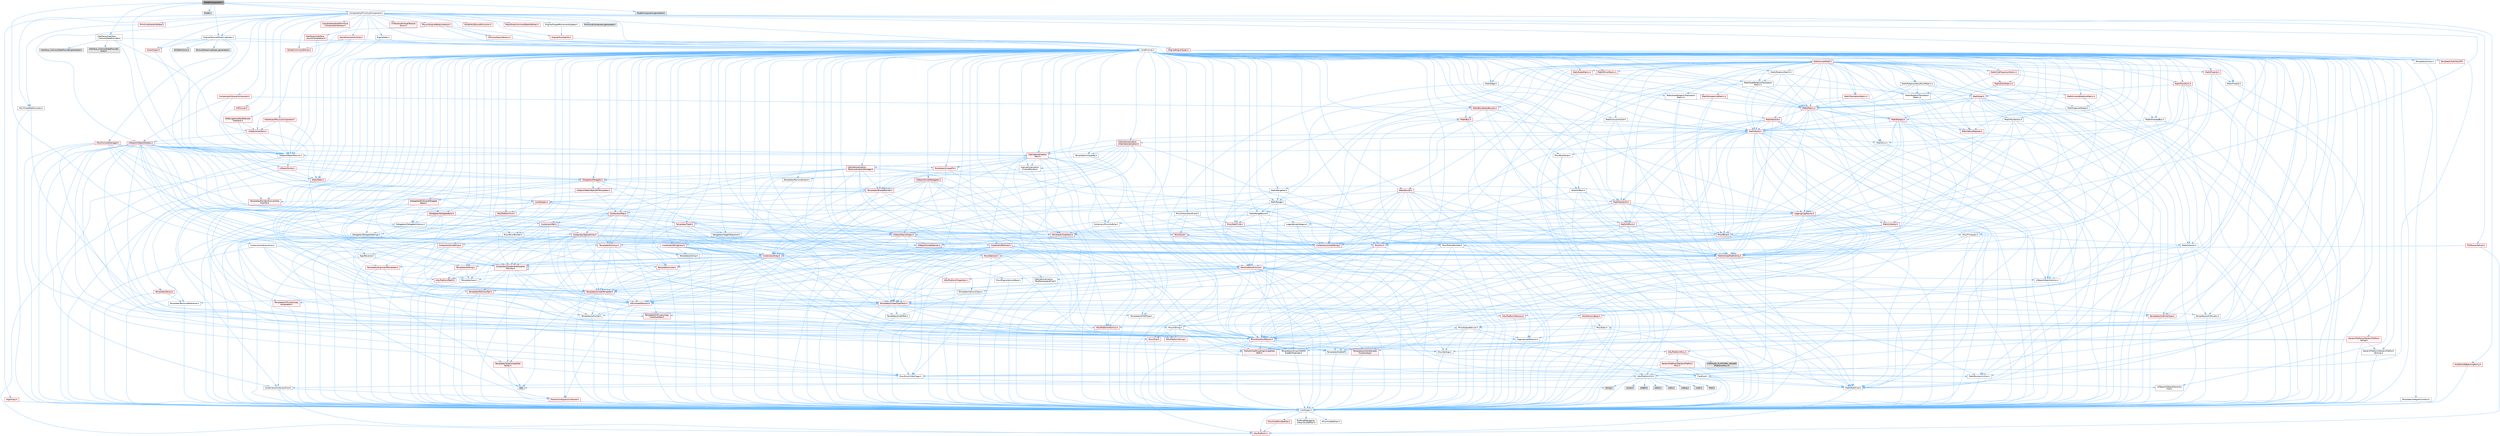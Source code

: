 digraph "ModelComponent.h"
{
 // INTERACTIVE_SVG=YES
 // LATEX_PDF_SIZE
  bgcolor="transparent";
  edge [fontname=Helvetica,fontsize=10,labelfontname=Helvetica,labelfontsize=10];
  node [fontname=Helvetica,fontsize=10,shape=box,height=0.2,width=0.4];
  Node1 [id="Node000001",label="ModelComponent.h",height=0.2,width=0.4,color="gray40", fillcolor="grey60", style="filled", fontcolor="black",tooltip=" "];
  Node1 -> Node2 [id="edge1_Node000001_Node000002",color="steelblue1",style="solid",tooltip=" "];
  Node2 [id="Node000002",label="CoreMinimal.h",height=0.2,width=0.4,color="grey40", fillcolor="white", style="filled",URL="$d7/d67/CoreMinimal_8h.html",tooltip=" "];
  Node2 -> Node3 [id="edge2_Node000002_Node000003",color="steelblue1",style="solid",tooltip=" "];
  Node3 [id="Node000003",label="CoreTypes.h",height=0.2,width=0.4,color="grey40", fillcolor="white", style="filled",URL="$dc/dec/CoreTypes_8h.html",tooltip=" "];
  Node3 -> Node4 [id="edge3_Node000003_Node000004",color="steelblue1",style="solid",tooltip=" "];
  Node4 [id="Node000004",label="HAL/Platform.h",height=0.2,width=0.4,color="red", fillcolor="#FFF0F0", style="filled",URL="$d9/dd0/Platform_8h.html",tooltip=" "];
  Node3 -> Node14 [id="edge4_Node000003_Node000014",color="steelblue1",style="solid",tooltip=" "];
  Node14 [id="Node000014",label="ProfilingDebugging\l/UMemoryDefines.h",height=0.2,width=0.4,color="grey40", fillcolor="white", style="filled",URL="$d2/da2/UMemoryDefines_8h.html",tooltip=" "];
  Node3 -> Node15 [id="edge5_Node000003_Node000015",color="steelblue1",style="solid",tooltip=" "];
  Node15 [id="Node000015",label="Misc/CoreMiscDefines.h",height=0.2,width=0.4,color="red", fillcolor="#FFF0F0", style="filled",URL="$da/d38/CoreMiscDefines_8h.html",tooltip=" "];
  Node15 -> Node4 [id="edge6_Node000015_Node000004",color="steelblue1",style="solid",tooltip=" "];
  Node3 -> Node16 [id="edge7_Node000003_Node000016",color="steelblue1",style="solid",tooltip=" "];
  Node16 [id="Node000016",label="Misc/CoreDefines.h",height=0.2,width=0.4,color="grey40", fillcolor="white", style="filled",URL="$d3/dd2/CoreDefines_8h.html",tooltip=" "];
  Node2 -> Node17 [id="edge8_Node000002_Node000017",color="steelblue1",style="solid",tooltip=" "];
  Node17 [id="Node000017",label="CoreFwd.h",height=0.2,width=0.4,color="grey40", fillcolor="white", style="filled",URL="$d1/d1e/CoreFwd_8h.html",tooltip=" "];
  Node17 -> Node3 [id="edge9_Node000017_Node000003",color="steelblue1",style="solid",tooltip=" "];
  Node17 -> Node18 [id="edge10_Node000017_Node000018",color="steelblue1",style="solid",tooltip=" "];
  Node18 [id="Node000018",label="Containers/ContainersFwd.h",height=0.2,width=0.4,color="grey40", fillcolor="white", style="filled",URL="$d4/d0a/ContainersFwd_8h.html",tooltip=" "];
  Node18 -> Node4 [id="edge11_Node000018_Node000004",color="steelblue1",style="solid",tooltip=" "];
  Node18 -> Node3 [id="edge12_Node000018_Node000003",color="steelblue1",style="solid",tooltip=" "];
  Node18 -> Node19 [id="edge13_Node000018_Node000019",color="steelblue1",style="solid",tooltip=" "];
  Node19 [id="Node000019",label="Traits/IsContiguousContainer.h",height=0.2,width=0.4,color="red", fillcolor="#FFF0F0", style="filled",URL="$d5/d3c/IsContiguousContainer_8h.html",tooltip=" "];
  Node19 -> Node3 [id="edge14_Node000019_Node000003",color="steelblue1",style="solid",tooltip=" "];
  Node17 -> Node22 [id="edge15_Node000017_Node000022",color="steelblue1",style="solid",tooltip=" "];
  Node22 [id="Node000022",label="Math/MathFwd.h",height=0.2,width=0.4,color="grey40", fillcolor="white", style="filled",URL="$d2/d10/MathFwd_8h.html",tooltip=" "];
  Node22 -> Node4 [id="edge16_Node000022_Node000004",color="steelblue1",style="solid",tooltip=" "];
  Node17 -> Node23 [id="edge17_Node000017_Node000023",color="steelblue1",style="solid",tooltip=" "];
  Node23 [id="Node000023",label="UObject/UObjectHierarchy\lFwd.h",height=0.2,width=0.4,color="grey40", fillcolor="white", style="filled",URL="$d3/d13/UObjectHierarchyFwd_8h.html",tooltip=" "];
  Node2 -> Node23 [id="edge18_Node000002_Node000023",color="steelblue1",style="solid",tooltip=" "];
  Node2 -> Node18 [id="edge19_Node000002_Node000018",color="steelblue1",style="solid",tooltip=" "];
  Node2 -> Node24 [id="edge20_Node000002_Node000024",color="steelblue1",style="solid",tooltip=" "];
  Node24 [id="Node000024",label="Misc/VarArgs.h",height=0.2,width=0.4,color="grey40", fillcolor="white", style="filled",URL="$d5/d6f/VarArgs_8h.html",tooltip=" "];
  Node24 -> Node3 [id="edge21_Node000024_Node000003",color="steelblue1",style="solid",tooltip=" "];
  Node2 -> Node25 [id="edge22_Node000002_Node000025",color="steelblue1",style="solid",tooltip=" "];
  Node25 [id="Node000025",label="Logging/LogVerbosity.h",height=0.2,width=0.4,color="grey40", fillcolor="white", style="filled",URL="$d2/d8f/LogVerbosity_8h.html",tooltip=" "];
  Node25 -> Node3 [id="edge23_Node000025_Node000003",color="steelblue1",style="solid",tooltip=" "];
  Node2 -> Node26 [id="edge24_Node000002_Node000026",color="steelblue1",style="solid",tooltip=" "];
  Node26 [id="Node000026",label="Misc/OutputDevice.h",height=0.2,width=0.4,color="grey40", fillcolor="white", style="filled",URL="$d7/d32/OutputDevice_8h.html",tooltip=" "];
  Node26 -> Node17 [id="edge25_Node000026_Node000017",color="steelblue1",style="solid",tooltip=" "];
  Node26 -> Node3 [id="edge26_Node000026_Node000003",color="steelblue1",style="solid",tooltip=" "];
  Node26 -> Node25 [id="edge27_Node000026_Node000025",color="steelblue1",style="solid",tooltip=" "];
  Node26 -> Node24 [id="edge28_Node000026_Node000024",color="steelblue1",style="solid",tooltip=" "];
  Node26 -> Node27 [id="edge29_Node000026_Node000027",color="steelblue1",style="solid",tooltip=" "];
  Node27 [id="Node000027",label="Templates/IsArrayOrRefOf\lTypeByPredicate.h",height=0.2,width=0.4,color="grey40", fillcolor="white", style="filled",URL="$d6/da1/IsArrayOrRefOfTypeByPredicate_8h.html",tooltip=" "];
  Node27 -> Node3 [id="edge30_Node000027_Node000003",color="steelblue1",style="solid",tooltip=" "];
  Node26 -> Node28 [id="edge31_Node000026_Node000028",color="steelblue1",style="solid",tooltip=" "];
  Node28 [id="Node000028",label="Templates/IsValidVariadic\lFunctionArg.h",height=0.2,width=0.4,color="red", fillcolor="#FFF0F0", style="filled",URL="$d0/dc8/IsValidVariadicFunctionArg_8h.html",tooltip=" "];
  Node28 -> Node3 [id="edge32_Node000028_Node000003",color="steelblue1",style="solid",tooltip=" "];
  Node26 -> Node30 [id="edge33_Node000026_Node000030",color="steelblue1",style="solid",tooltip=" "];
  Node30 [id="Node000030",label="Traits/IsCharEncodingCompatible\lWith.h",height=0.2,width=0.4,color="red", fillcolor="#FFF0F0", style="filled",URL="$df/dd1/IsCharEncodingCompatibleWith_8h.html",tooltip=" "];
  Node2 -> Node32 [id="edge34_Node000002_Node000032",color="steelblue1",style="solid",tooltip=" "];
  Node32 [id="Node000032",label="HAL/PlatformCrt.h",height=0.2,width=0.4,color="grey40", fillcolor="white", style="filled",URL="$d8/d75/PlatformCrt_8h.html",tooltip=" "];
  Node32 -> Node33 [id="edge35_Node000032_Node000033",color="steelblue1",style="solid",tooltip=" "];
  Node33 [id="Node000033",label="new",height=0.2,width=0.4,color="grey60", fillcolor="#E0E0E0", style="filled",tooltip=" "];
  Node32 -> Node34 [id="edge36_Node000032_Node000034",color="steelblue1",style="solid",tooltip=" "];
  Node34 [id="Node000034",label="wchar.h",height=0.2,width=0.4,color="grey60", fillcolor="#E0E0E0", style="filled",tooltip=" "];
  Node32 -> Node35 [id="edge37_Node000032_Node000035",color="steelblue1",style="solid",tooltip=" "];
  Node35 [id="Node000035",label="stddef.h",height=0.2,width=0.4,color="grey60", fillcolor="#E0E0E0", style="filled",tooltip=" "];
  Node32 -> Node36 [id="edge38_Node000032_Node000036",color="steelblue1",style="solid",tooltip=" "];
  Node36 [id="Node000036",label="stdlib.h",height=0.2,width=0.4,color="grey60", fillcolor="#E0E0E0", style="filled",tooltip=" "];
  Node32 -> Node37 [id="edge39_Node000032_Node000037",color="steelblue1",style="solid",tooltip=" "];
  Node37 [id="Node000037",label="stdio.h",height=0.2,width=0.4,color="grey60", fillcolor="#E0E0E0", style="filled",tooltip=" "];
  Node32 -> Node38 [id="edge40_Node000032_Node000038",color="steelblue1",style="solid",tooltip=" "];
  Node38 [id="Node000038",label="stdarg.h",height=0.2,width=0.4,color="grey60", fillcolor="#E0E0E0", style="filled",tooltip=" "];
  Node32 -> Node39 [id="edge41_Node000032_Node000039",color="steelblue1",style="solid",tooltip=" "];
  Node39 [id="Node000039",label="math.h",height=0.2,width=0.4,color="grey60", fillcolor="#E0E0E0", style="filled",tooltip=" "];
  Node32 -> Node40 [id="edge42_Node000032_Node000040",color="steelblue1",style="solid",tooltip=" "];
  Node40 [id="Node000040",label="float.h",height=0.2,width=0.4,color="grey60", fillcolor="#E0E0E0", style="filled",tooltip=" "];
  Node32 -> Node41 [id="edge43_Node000032_Node000041",color="steelblue1",style="solid",tooltip=" "];
  Node41 [id="Node000041",label="string.h",height=0.2,width=0.4,color="grey60", fillcolor="#E0E0E0", style="filled",tooltip=" "];
  Node2 -> Node42 [id="edge44_Node000002_Node000042",color="steelblue1",style="solid",tooltip=" "];
  Node42 [id="Node000042",label="HAL/PlatformMisc.h",height=0.2,width=0.4,color="red", fillcolor="#FFF0F0", style="filled",URL="$d0/df5/PlatformMisc_8h.html",tooltip=" "];
  Node42 -> Node3 [id="edge45_Node000042_Node000003",color="steelblue1",style="solid",tooltip=" "];
  Node42 -> Node43 [id="edge46_Node000042_Node000043",color="steelblue1",style="solid",tooltip=" "];
  Node43 [id="Node000043",label="GenericPlatform/GenericPlatform\lMisc.h",height=0.2,width=0.4,color="red", fillcolor="#FFF0F0", style="filled",URL="$db/d9a/GenericPlatformMisc_8h.html",tooltip=" "];
  Node43 -> Node17 [id="edge47_Node000043_Node000017",color="steelblue1",style="solid",tooltip=" "];
  Node43 -> Node3 [id="edge48_Node000043_Node000003",color="steelblue1",style="solid",tooltip=" "];
  Node43 -> Node32 [id="edge49_Node000043_Node000032",color="steelblue1",style="solid",tooltip=" "];
  Node43 -> Node47 [id="edge50_Node000043_Node000047",color="steelblue1",style="solid",tooltip=" "];
  Node47 [id="Node000047",label="Math/NumericLimits.h",height=0.2,width=0.4,color="grey40", fillcolor="white", style="filled",URL="$df/d1b/NumericLimits_8h.html",tooltip=" "];
  Node47 -> Node3 [id="edge51_Node000047_Node000003",color="steelblue1",style="solid",tooltip=" "];
  Node43 -> Node49 [id="edge52_Node000043_Node000049",color="steelblue1",style="solid",tooltip=" "];
  Node49 [id="Node000049",label="Misc/EnumClassFlags.h",height=0.2,width=0.4,color="grey40", fillcolor="white", style="filled",URL="$d8/de7/EnumClassFlags_8h.html",tooltip=" "];
  Node42 -> Node52 [id="edge53_Node000042_Node000052",color="steelblue1",style="solid",tooltip=" "];
  Node52 [id="Node000052",label="COMPILED_PLATFORM_HEADER\l(PlatformMisc.h)",height=0.2,width=0.4,color="grey60", fillcolor="#E0E0E0", style="filled",tooltip=" "];
  Node2 -> Node61 [id="edge54_Node000002_Node000061",color="steelblue1",style="solid",tooltip=" "];
  Node61 [id="Node000061",label="Misc/AssertionMacros.h",height=0.2,width=0.4,color="red", fillcolor="#FFF0F0", style="filled",URL="$d0/dfa/AssertionMacros_8h.html",tooltip=" "];
  Node61 -> Node3 [id="edge55_Node000061_Node000003",color="steelblue1",style="solid",tooltip=" "];
  Node61 -> Node4 [id="edge56_Node000061_Node000004",color="steelblue1",style="solid",tooltip=" "];
  Node61 -> Node42 [id="edge57_Node000061_Node000042",color="steelblue1",style="solid",tooltip=" "];
  Node61 -> Node62 [id="edge58_Node000061_Node000062",color="steelblue1",style="solid",tooltip=" "];
  Node62 [id="Node000062",label="Templates/EnableIf.h",height=0.2,width=0.4,color="grey40", fillcolor="white", style="filled",URL="$d7/d60/EnableIf_8h.html",tooltip=" "];
  Node62 -> Node3 [id="edge59_Node000062_Node000003",color="steelblue1",style="solid",tooltip=" "];
  Node61 -> Node27 [id="edge60_Node000061_Node000027",color="steelblue1",style="solid",tooltip=" "];
  Node61 -> Node28 [id="edge61_Node000061_Node000028",color="steelblue1",style="solid",tooltip=" "];
  Node61 -> Node30 [id="edge62_Node000061_Node000030",color="steelblue1",style="solid",tooltip=" "];
  Node61 -> Node24 [id="edge63_Node000061_Node000024",color="steelblue1",style="solid",tooltip=" "];
  Node2 -> Node70 [id="edge64_Node000002_Node000070",color="steelblue1",style="solid",tooltip=" "];
  Node70 [id="Node000070",label="Templates/IsPointer.h",height=0.2,width=0.4,color="grey40", fillcolor="white", style="filled",URL="$d7/d05/IsPointer_8h.html",tooltip=" "];
  Node70 -> Node3 [id="edge65_Node000070_Node000003",color="steelblue1",style="solid",tooltip=" "];
  Node2 -> Node71 [id="edge66_Node000002_Node000071",color="steelblue1",style="solid",tooltip=" "];
  Node71 [id="Node000071",label="HAL/PlatformMemory.h",height=0.2,width=0.4,color="red", fillcolor="#FFF0F0", style="filled",URL="$de/d68/PlatformMemory_8h.html",tooltip=" "];
  Node71 -> Node3 [id="edge67_Node000071_Node000003",color="steelblue1",style="solid",tooltip=" "];
  Node2 -> Node54 [id="edge68_Node000002_Node000054",color="steelblue1",style="solid",tooltip=" "];
  Node54 [id="Node000054",label="HAL/PlatformAtomics.h",height=0.2,width=0.4,color="red", fillcolor="#FFF0F0", style="filled",URL="$d3/d36/PlatformAtomics_8h.html",tooltip=" "];
  Node54 -> Node3 [id="edge69_Node000054_Node000003",color="steelblue1",style="solid",tooltip=" "];
  Node2 -> Node76 [id="edge70_Node000002_Node000076",color="steelblue1",style="solid",tooltip=" "];
  Node76 [id="Node000076",label="Misc/Exec.h",height=0.2,width=0.4,color="grey40", fillcolor="white", style="filled",URL="$de/ddb/Exec_8h.html",tooltip=" "];
  Node76 -> Node3 [id="edge71_Node000076_Node000003",color="steelblue1",style="solid",tooltip=" "];
  Node76 -> Node61 [id="edge72_Node000076_Node000061",color="steelblue1",style="solid",tooltip=" "];
  Node2 -> Node77 [id="edge73_Node000002_Node000077",color="steelblue1",style="solid",tooltip=" "];
  Node77 [id="Node000077",label="HAL/MemoryBase.h",height=0.2,width=0.4,color="red", fillcolor="#FFF0F0", style="filled",URL="$d6/d9f/MemoryBase_8h.html",tooltip=" "];
  Node77 -> Node3 [id="edge74_Node000077_Node000003",color="steelblue1",style="solid",tooltip=" "];
  Node77 -> Node54 [id="edge75_Node000077_Node000054",color="steelblue1",style="solid",tooltip=" "];
  Node77 -> Node32 [id="edge76_Node000077_Node000032",color="steelblue1",style="solid",tooltip=" "];
  Node77 -> Node76 [id="edge77_Node000077_Node000076",color="steelblue1",style="solid",tooltip=" "];
  Node77 -> Node26 [id="edge78_Node000077_Node000026",color="steelblue1",style="solid",tooltip=" "];
  Node2 -> Node87 [id="edge79_Node000002_Node000087",color="steelblue1",style="solid",tooltip=" "];
  Node87 [id="Node000087",label="HAL/UnrealMemory.h",height=0.2,width=0.4,color="red", fillcolor="#FFF0F0", style="filled",URL="$d9/d96/UnrealMemory_8h.html",tooltip=" "];
  Node87 -> Node3 [id="edge80_Node000087_Node000003",color="steelblue1",style="solid",tooltip=" "];
  Node87 -> Node77 [id="edge81_Node000087_Node000077",color="steelblue1",style="solid",tooltip=" "];
  Node87 -> Node71 [id="edge82_Node000087_Node000071",color="steelblue1",style="solid",tooltip=" "];
  Node87 -> Node70 [id="edge83_Node000087_Node000070",color="steelblue1",style="solid",tooltip=" "];
  Node2 -> Node89 [id="edge84_Node000002_Node000089",color="steelblue1",style="solid",tooltip=" "];
  Node89 [id="Node000089",label="Templates/IsArithmetic.h",height=0.2,width=0.4,color="grey40", fillcolor="white", style="filled",URL="$d2/d5d/IsArithmetic_8h.html",tooltip=" "];
  Node89 -> Node3 [id="edge85_Node000089_Node000003",color="steelblue1",style="solid",tooltip=" "];
  Node2 -> Node83 [id="edge86_Node000002_Node000083",color="steelblue1",style="solid",tooltip=" "];
  Node83 [id="Node000083",label="Templates/AndOrNot.h",height=0.2,width=0.4,color="grey40", fillcolor="white", style="filled",URL="$db/d0a/AndOrNot_8h.html",tooltip=" "];
  Node83 -> Node3 [id="edge87_Node000083_Node000003",color="steelblue1",style="solid",tooltip=" "];
  Node2 -> Node90 [id="edge88_Node000002_Node000090",color="steelblue1",style="solid",tooltip=" "];
  Node90 [id="Node000090",label="Templates/IsPODType.h",height=0.2,width=0.4,color="grey40", fillcolor="white", style="filled",URL="$d7/db1/IsPODType_8h.html",tooltip=" "];
  Node90 -> Node3 [id="edge89_Node000090_Node000003",color="steelblue1",style="solid",tooltip=" "];
  Node2 -> Node91 [id="edge90_Node000002_Node000091",color="steelblue1",style="solid",tooltip=" "];
  Node91 [id="Node000091",label="Templates/IsUECoreType.h",height=0.2,width=0.4,color="red", fillcolor="#FFF0F0", style="filled",URL="$d1/db8/IsUECoreType_8h.html",tooltip=" "];
  Node91 -> Node3 [id="edge91_Node000091_Node000003",color="steelblue1",style="solid",tooltip=" "];
  Node2 -> Node84 [id="edge92_Node000002_Node000084",color="steelblue1",style="solid",tooltip=" "];
  Node84 [id="Node000084",label="Templates/IsTriviallyCopy\lConstructible.h",height=0.2,width=0.4,color="red", fillcolor="#FFF0F0", style="filled",URL="$d3/d78/IsTriviallyCopyConstructible_8h.html",tooltip=" "];
  Node84 -> Node3 [id="edge93_Node000084_Node000003",color="steelblue1",style="solid",tooltip=" "];
  Node2 -> Node92 [id="edge94_Node000002_Node000092",color="steelblue1",style="solid",tooltip=" "];
  Node92 [id="Node000092",label="Templates/UnrealTypeTraits.h",height=0.2,width=0.4,color="red", fillcolor="#FFF0F0", style="filled",URL="$d2/d2d/UnrealTypeTraits_8h.html",tooltip=" "];
  Node92 -> Node3 [id="edge95_Node000092_Node000003",color="steelblue1",style="solid",tooltip=" "];
  Node92 -> Node70 [id="edge96_Node000092_Node000070",color="steelblue1",style="solid",tooltip=" "];
  Node92 -> Node61 [id="edge97_Node000092_Node000061",color="steelblue1",style="solid",tooltip=" "];
  Node92 -> Node83 [id="edge98_Node000092_Node000083",color="steelblue1",style="solid",tooltip=" "];
  Node92 -> Node62 [id="edge99_Node000092_Node000062",color="steelblue1",style="solid",tooltip=" "];
  Node92 -> Node89 [id="edge100_Node000092_Node000089",color="steelblue1",style="solid",tooltip=" "];
  Node92 -> Node90 [id="edge101_Node000092_Node000090",color="steelblue1",style="solid",tooltip=" "];
  Node92 -> Node91 [id="edge102_Node000092_Node000091",color="steelblue1",style="solid",tooltip=" "];
  Node92 -> Node84 [id="edge103_Node000092_Node000084",color="steelblue1",style="solid",tooltip=" "];
  Node2 -> Node62 [id="edge104_Node000002_Node000062",color="steelblue1",style="solid",tooltip=" "];
  Node2 -> Node94 [id="edge105_Node000002_Node000094",color="steelblue1",style="solid",tooltip=" "];
  Node94 [id="Node000094",label="Templates/RemoveReference.h",height=0.2,width=0.4,color="grey40", fillcolor="white", style="filled",URL="$da/dbe/RemoveReference_8h.html",tooltip=" "];
  Node94 -> Node3 [id="edge106_Node000094_Node000003",color="steelblue1",style="solid",tooltip=" "];
  Node2 -> Node95 [id="edge107_Node000002_Node000095",color="steelblue1",style="solid",tooltip=" "];
  Node95 [id="Node000095",label="Templates/IntegralConstant.h",height=0.2,width=0.4,color="grey40", fillcolor="white", style="filled",URL="$db/d1b/IntegralConstant_8h.html",tooltip=" "];
  Node95 -> Node3 [id="edge108_Node000095_Node000003",color="steelblue1",style="solid",tooltip=" "];
  Node2 -> Node96 [id="edge109_Node000002_Node000096",color="steelblue1",style="solid",tooltip=" "];
  Node96 [id="Node000096",label="Templates/IsClass.h",height=0.2,width=0.4,color="grey40", fillcolor="white", style="filled",URL="$db/dcb/IsClass_8h.html",tooltip=" "];
  Node96 -> Node3 [id="edge110_Node000096_Node000003",color="steelblue1",style="solid",tooltip=" "];
  Node2 -> Node97 [id="edge111_Node000002_Node000097",color="steelblue1",style="solid",tooltip=" "];
  Node97 [id="Node000097",label="Templates/TypeCompatible\lBytes.h",height=0.2,width=0.4,color="red", fillcolor="#FFF0F0", style="filled",URL="$df/d0a/TypeCompatibleBytes_8h.html",tooltip=" "];
  Node97 -> Node3 [id="edge112_Node000097_Node000003",color="steelblue1",style="solid",tooltip=" "];
  Node97 -> Node41 [id="edge113_Node000097_Node000041",color="steelblue1",style="solid",tooltip=" "];
  Node97 -> Node33 [id="edge114_Node000097_Node000033",color="steelblue1",style="solid",tooltip=" "];
  Node2 -> Node19 [id="edge115_Node000002_Node000019",color="steelblue1",style="solid",tooltip=" "];
  Node2 -> Node98 [id="edge116_Node000002_Node000098",color="steelblue1",style="solid",tooltip=" "];
  Node98 [id="Node000098",label="Templates/UnrealTemplate.h",height=0.2,width=0.4,color="red", fillcolor="#FFF0F0", style="filled",URL="$d4/d24/UnrealTemplate_8h.html",tooltip=" "];
  Node98 -> Node3 [id="edge117_Node000098_Node000003",color="steelblue1",style="solid",tooltip=" "];
  Node98 -> Node70 [id="edge118_Node000098_Node000070",color="steelblue1",style="solid",tooltip=" "];
  Node98 -> Node87 [id="edge119_Node000098_Node000087",color="steelblue1",style="solid",tooltip=" "];
  Node98 -> Node92 [id="edge120_Node000098_Node000092",color="steelblue1",style="solid",tooltip=" "];
  Node98 -> Node94 [id="edge121_Node000098_Node000094",color="steelblue1",style="solid",tooltip=" "];
  Node98 -> Node97 [id="edge122_Node000098_Node000097",color="steelblue1",style="solid",tooltip=" "];
  Node98 -> Node19 [id="edge123_Node000098_Node000019",color="steelblue1",style="solid",tooltip=" "];
  Node2 -> Node47 [id="edge124_Node000002_Node000047",color="steelblue1",style="solid",tooltip=" "];
  Node2 -> Node102 [id="edge125_Node000002_Node000102",color="steelblue1",style="solid",tooltip=" "];
  Node102 [id="Node000102",label="HAL/PlatformMath.h",height=0.2,width=0.4,color="red", fillcolor="#FFF0F0", style="filled",URL="$dc/d53/PlatformMath_8h.html",tooltip=" "];
  Node102 -> Node3 [id="edge126_Node000102_Node000003",color="steelblue1",style="solid",tooltip=" "];
  Node2 -> Node85 [id="edge127_Node000002_Node000085",color="steelblue1",style="solid",tooltip=" "];
  Node85 [id="Node000085",label="Templates/IsTriviallyCopy\lAssignable.h",height=0.2,width=0.4,color="red", fillcolor="#FFF0F0", style="filled",URL="$d2/df2/IsTriviallyCopyAssignable_8h.html",tooltip=" "];
  Node85 -> Node3 [id="edge128_Node000085_Node000003",color="steelblue1",style="solid",tooltip=" "];
  Node2 -> Node110 [id="edge129_Node000002_Node000110",color="steelblue1",style="solid",tooltip=" "];
  Node110 [id="Node000110",label="Templates/MemoryOps.h",height=0.2,width=0.4,color="red", fillcolor="#FFF0F0", style="filled",URL="$db/dea/MemoryOps_8h.html",tooltip=" "];
  Node110 -> Node3 [id="edge130_Node000110_Node000003",color="steelblue1",style="solid",tooltip=" "];
  Node110 -> Node87 [id="edge131_Node000110_Node000087",color="steelblue1",style="solid",tooltip=" "];
  Node110 -> Node85 [id="edge132_Node000110_Node000085",color="steelblue1",style="solid",tooltip=" "];
  Node110 -> Node84 [id="edge133_Node000110_Node000084",color="steelblue1",style="solid",tooltip=" "];
  Node110 -> Node92 [id="edge134_Node000110_Node000092",color="steelblue1",style="solid",tooltip=" "];
  Node110 -> Node33 [id="edge135_Node000110_Node000033",color="steelblue1",style="solid",tooltip=" "];
  Node2 -> Node111 [id="edge136_Node000002_Node000111",color="steelblue1",style="solid",tooltip=" "];
  Node111 [id="Node000111",label="Containers/ContainerAllocation\lPolicies.h",height=0.2,width=0.4,color="red", fillcolor="#FFF0F0", style="filled",URL="$d7/dff/ContainerAllocationPolicies_8h.html",tooltip=" "];
  Node111 -> Node3 [id="edge137_Node000111_Node000003",color="steelblue1",style="solid",tooltip=" "];
  Node111 -> Node111 [id="edge138_Node000111_Node000111",color="steelblue1",style="solid",tooltip=" "];
  Node111 -> Node102 [id="edge139_Node000111_Node000102",color="steelblue1",style="solid",tooltip=" "];
  Node111 -> Node87 [id="edge140_Node000111_Node000087",color="steelblue1",style="solid",tooltip=" "];
  Node111 -> Node47 [id="edge141_Node000111_Node000047",color="steelblue1",style="solid",tooltip=" "];
  Node111 -> Node61 [id="edge142_Node000111_Node000061",color="steelblue1",style="solid",tooltip=" "];
  Node111 -> Node110 [id="edge143_Node000111_Node000110",color="steelblue1",style="solid",tooltip=" "];
  Node111 -> Node97 [id="edge144_Node000111_Node000097",color="steelblue1",style="solid",tooltip=" "];
  Node2 -> Node114 [id="edge145_Node000002_Node000114",color="steelblue1",style="solid",tooltip=" "];
  Node114 [id="Node000114",label="Templates/IsEnumClass.h",height=0.2,width=0.4,color="grey40", fillcolor="white", style="filled",URL="$d7/d15/IsEnumClass_8h.html",tooltip=" "];
  Node114 -> Node3 [id="edge146_Node000114_Node000003",color="steelblue1",style="solid",tooltip=" "];
  Node114 -> Node83 [id="edge147_Node000114_Node000083",color="steelblue1",style="solid",tooltip=" "];
  Node2 -> Node115 [id="edge148_Node000002_Node000115",color="steelblue1",style="solid",tooltip=" "];
  Node115 [id="Node000115",label="HAL/PlatformProperties.h",height=0.2,width=0.4,color="red", fillcolor="#FFF0F0", style="filled",URL="$d9/db0/PlatformProperties_8h.html",tooltip=" "];
  Node115 -> Node3 [id="edge149_Node000115_Node000003",color="steelblue1",style="solid",tooltip=" "];
  Node2 -> Node118 [id="edge150_Node000002_Node000118",color="steelblue1",style="solid",tooltip=" "];
  Node118 [id="Node000118",label="Misc/EngineVersionBase.h",height=0.2,width=0.4,color="grey40", fillcolor="white", style="filled",URL="$d5/d2b/EngineVersionBase_8h.html",tooltip=" "];
  Node118 -> Node3 [id="edge151_Node000118_Node000003",color="steelblue1",style="solid",tooltip=" "];
  Node2 -> Node119 [id="edge152_Node000002_Node000119",color="steelblue1",style="solid",tooltip=" "];
  Node119 [id="Node000119",label="Internationalization\l/TextNamespaceFwd.h",height=0.2,width=0.4,color="grey40", fillcolor="white", style="filled",URL="$d8/d97/TextNamespaceFwd_8h.html",tooltip=" "];
  Node119 -> Node3 [id="edge153_Node000119_Node000003",color="steelblue1",style="solid",tooltip=" "];
  Node2 -> Node120 [id="edge154_Node000002_Node000120",color="steelblue1",style="solid",tooltip=" "];
  Node120 [id="Node000120",label="Serialization/Archive.h",height=0.2,width=0.4,color="red", fillcolor="#FFF0F0", style="filled",URL="$d7/d3b/Archive_8h.html",tooltip=" "];
  Node120 -> Node17 [id="edge155_Node000120_Node000017",color="steelblue1",style="solid",tooltip=" "];
  Node120 -> Node3 [id="edge156_Node000120_Node000003",color="steelblue1",style="solid",tooltip=" "];
  Node120 -> Node115 [id="edge157_Node000120_Node000115",color="steelblue1",style="solid",tooltip=" "];
  Node120 -> Node119 [id="edge158_Node000120_Node000119",color="steelblue1",style="solid",tooltip=" "];
  Node120 -> Node22 [id="edge159_Node000120_Node000022",color="steelblue1",style="solid",tooltip=" "];
  Node120 -> Node61 [id="edge160_Node000120_Node000061",color="steelblue1",style="solid",tooltip=" "];
  Node120 -> Node118 [id="edge161_Node000120_Node000118",color="steelblue1",style="solid",tooltip=" "];
  Node120 -> Node24 [id="edge162_Node000120_Node000024",color="steelblue1",style="solid",tooltip=" "];
  Node120 -> Node62 [id="edge163_Node000120_Node000062",color="steelblue1",style="solid",tooltip=" "];
  Node120 -> Node27 [id="edge164_Node000120_Node000027",color="steelblue1",style="solid",tooltip=" "];
  Node120 -> Node114 [id="edge165_Node000120_Node000114",color="steelblue1",style="solid",tooltip=" "];
  Node120 -> Node28 [id="edge166_Node000120_Node000028",color="steelblue1",style="solid",tooltip=" "];
  Node120 -> Node98 [id="edge167_Node000120_Node000098",color="steelblue1",style="solid",tooltip=" "];
  Node120 -> Node30 [id="edge168_Node000120_Node000030",color="steelblue1",style="solid",tooltip=" "];
  Node120 -> Node123 [id="edge169_Node000120_Node000123",color="steelblue1",style="solid",tooltip=" "];
  Node123 [id="Node000123",label="UObject/ObjectVersion.h",height=0.2,width=0.4,color="grey40", fillcolor="white", style="filled",URL="$da/d63/ObjectVersion_8h.html",tooltip=" "];
  Node123 -> Node3 [id="edge170_Node000123_Node000003",color="steelblue1",style="solid",tooltip=" "];
  Node2 -> Node124 [id="edge171_Node000002_Node000124",color="steelblue1",style="solid",tooltip=" "];
  Node124 [id="Node000124",label="Templates/Less.h",height=0.2,width=0.4,color="grey40", fillcolor="white", style="filled",URL="$de/dc8/Less_8h.html",tooltip=" "];
  Node124 -> Node3 [id="edge172_Node000124_Node000003",color="steelblue1",style="solid",tooltip=" "];
  Node124 -> Node98 [id="edge173_Node000124_Node000098",color="steelblue1",style="solid",tooltip=" "];
  Node2 -> Node125 [id="edge174_Node000002_Node000125",color="steelblue1",style="solid",tooltip=" "];
  Node125 [id="Node000125",label="Templates/Sorting.h",height=0.2,width=0.4,color="red", fillcolor="#FFF0F0", style="filled",URL="$d3/d9e/Sorting_8h.html",tooltip=" "];
  Node125 -> Node3 [id="edge175_Node000125_Node000003",color="steelblue1",style="solid",tooltip=" "];
  Node125 -> Node102 [id="edge176_Node000125_Node000102",color="steelblue1",style="solid",tooltip=" "];
  Node125 -> Node124 [id="edge177_Node000125_Node000124",color="steelblue1",style="solid",tooltip=" "];
  Node2 -> Node136 [id="edge178_Node000002_Node000136",color="steelblue1",style="solid",tooltip=" "];
  Node136 [id="Node000136",label="Misc/Char.h",height=0.2,width=0.4,color="red", fillcolor="#FFF0F0", style="filled",URL="$d0/d58/Char_8h.html",tooltip=" "];
  Node136 -> Node3 [id="edge179_Node000136_Node000003",color="steelblue1",style="solid",tooltip=" "];
  Node2 -> Node139 [id="edge180_Node000002_Node000139",color="steelblue1",style="solid",tooltip=" "];
  Node139 [id="Node000139",label="GenericPlatform/GenericPlatform\lStricmp.h",height=0.2,width=0.4,color="grey40", fillcolor="white", style="filled",URL="$d2/d86/GenericPlatformStricmp_8h.html",tooltip=" "];
  Node139 -> Node3 [id="edge181_Node000139_Node000003",color="steelblue1",style="solid",tooltip=" "];
  Node2 -> Node140 [id="edge182_Node000002_Node000140",color="steelblue1",style="solid",tooltip=" "];
  Node140 [id="Node000140",label="GenericPlatform/GenericPlatform\lString.h",height=0.2,width=0.4,color="red", fillcolor="#FFF0F0", style="filled",URL="$dd/d20/GenericPlatformString_8h.html",tooltip=" "];
  Node140 -> Node3 [id="edge183_Node000140_Node000003",color="steelblue1",style="solid",tooltip=" "];
  Node140 -> Node139 [id="edge184_Node000140_Node000139",color="steelblue1",style="solid",tooltip=" "];
  Node140 -> Node62 [id="edge185_Node000140_Node000062",color="steelblue1",style="solid",tooltip=" "];
  Node140 -> Node30 [id="edge186_Node000140_Node000030",color="steelblue1",style="solid",tooltip=" "];
  Node2 -> Node73 [id="edge187_Node000002_Node000073",color="steelblue1",style="solid",tooltip=" "];
  Node73 [id="Node000073",label="HAL/PlatformString.h",height=0.2,width=0.4,color="red", fillcolor="#FFF0F0", style="filled",URL="$db/db5/PlatformString_8h.html",tooltip=" "];
  Node73 -> Node3 [id="edge188_Node000073_Node000003",color="steelblue1",style="solid",tooltip=" "];
  Node2 -> Node143 [id="edge189_Node000002_Node000143",color="steelblue1",style="solid",tooltip=" "];
  Node143 [id="Node000143",label="Misc/CString.h",height=0.2,width=0.4,color="grey40", fillcolor="white", style="filled",URL="$d2/d49/CString_8h.html",tooltip=" "];
  Node143 -> Node3 [id="edge190_Node000143_Node000003",color="steelblue1",style="solid",tooltip=" "];
  Node143 -> Node32 [id="edge191_Node000143_Node000032",color="steelblue1",style="solid",tooltip=" "];
  Node143 -> Node73 [id="edge192_Node000143_Node000073",color="steelblue1",style="solid",tooltip=" "];
  Node143 -> Node61 [id="edge193_Node000143_Node000061",color="steelblue1",style="solid",tooltip=" "];
  Node143 -> Node136 [id="edge194_Node000143_Node000136",color="steelblue1",style="solid",tooltip=" "];
  Node143 -> Node24 [id="edge195_Node000143_Node000024",color="steelblue1",style="solid",tooltip=" "];
  Node143 -> Node27 [id="edge196_Node000143_Node000027",color="steelblue1",style="solid",tooltip=" "];
  Node143 -> Node28 [id="edge197_Node000143_Node000028",color="steelblue1",style="solid",tooltip=" "];
  Node143 -> Node30 [id="edge198_Node000143_Node000030",color="steelblue1",style="solid",tooltip=" "];
  Node2 -> Node144 [id="edge199_Node000002_Node000144",color="steelblue1",style="solid",tooltip=" "];
  Node144 [id="Node000144",label="Misc/Crc.h",height=0.2,width=0.4,color="red", fillcolor="#FFF0F0", style="filled",URL="$d4/dd2/Crc_8h.html",tooltip=" "];
  Node144 -> Node3 [id="edge200_Node000144_Node000003",color="steelblue1",style="solid",tooltip=" "];
  Node144 -> Node73 [id="edge201_Node000144_Node000073",color="steelblue1",style="solid",tooltip=" "];
  Node144 -> Node61 [id="edge202_Node000144_Node000061",color="steelblue1",style="solid",tooltip=" "];
  Node144 -> Node143 [id="edge203_Node000144_Node000143",color="steelblue1",style="solid",tooltip=" "];
  Node144 -> Node136 [id="edge204_Node000144_Node000136",color="steelblue1",style="solid",tooltip=" "];
  Node144 -> Node92 [id="edge205_Node000144_Node000092",color="steelblue1",style="solid",tooltip=" "];
  Node2 -> Node135 [id="edge206_Node000002_Node000135",color="steelblue1",style="solid",tooltip=" "];
  Node135 [id="Node000135",label="Math/UnrealMathUtility.h",height=0.2,width=0.4,color="red", fillcolor="#FFF0F0", style="filled",URL="$db/db8/UnrealMathUtility_8h.html",tooltip=" "];
  Node135 -> Node3 [id="edge207_Node000135_Node000003",color="steelblue1",style="solid",tooltip=" "];
  Node135 -> Node61 [id="edge208_Node000135_Node000061",color="steelblue1",style="solid",tooltip=" "];
  Node135 -> Node102 [id="edge209_Node000135_Node000102",color="steelblue1",style="solid",tooltip=" "];
  Node135 -> Node22 [id="edge210_Node000135_Node000022",color="steelblue1",style="solid",tooltip=" "];
  Node2 -> Node145 [id="edge211_Node000002_Node000145",color="steelblue1",style="solid",tooltip=" "];
  Node145 [id="Node000145",label="Containers/UnrealString.h",height=0.2,width=0.4,color="red", fillcolor="#FFF0F0", style="filled",URL="$d5/dba/UnrealString_8h.html",tooltip=" "];
  Node2 -> Node149 [id="edge212_Node000002_Node000149",color="steelblue1",style="solid",tooltip=" "];
  Node149 [id="Node000149",label="Containers/Array.h",height=0.2,width=0.4,color="red", fillcolor="#FFF0F0", style="filled",URL="$df/dd0/Array_8h.html",tooltip=" "];
  Node149 -> Node3 [id="edge213_Node000149_Node000003",color="steelblue1",style="solid",tooltip=" "];
  Node149 -> Node61 [id="edge214_Node000149_Node000061",color="steelblue1",style="solid",tooltip=" "];
  Node149 -> Node87 [id="edge215_Node000149_Node000087",color="steelblue1",style="solid",tooltip=" "];
  Node149 -> Node92 [id="edge216_Node000149_Node000092",color="steelblue1",style="solid",tooltip=" "];
  Node149 -> Node98 [id="edge217_Node000149_Node000098",color="steelblue1",style="solid",tooltip=" "];
  Node149 -> Node111 [id="edge218_Node000149_Node000111",color="steelblue1",style="solid",tooltip=" "];
  Node149 -> Node120 [id="edge219_Node000149_Node000120",color="steelblue1",style="solid",tooltip=" "];
  Node149 -> Node128 [id="edge220_Node000149_Node000128",color="steelblue1",style="solid",tooltip=" "];
  Node128 [id="Node000128",label="Templates/Invoke.h",height=0.2,width=0.4,color="red", fillcolor="#FFF0F0", style="filled",URL="$d7/deb/Invoke_8h.html",tooltip=" "];
  Node128 -> Node3 [id="edge221_Node000128_Node000003",color="steelblue1",style="solid",tooltip=" "];
  Node128 -> Node98 [id="edge222_Node000128_Node000098",color="steelblue1",style="solid",tooltip=" "];
  Node149 -> Node124 [id="edge223_Node000149_Node000124",color="steelblue1",style="solid",tooltip=" "];
  Node149 -> Node125 [id="edge224_Node000149_Node000125",color="steelblue1",style="solid",tooltip=" "];
  Node149 -> Node172 [id="edge225_Node000149_Node000172",color="steelblue1",style="solid",tooltip=" "];
  Node172 [id="Node000172",label="Templates/AlignmentTemplates.h",height=0.2,width=0.4,color="red", fillcolor="#FFF0F0", style="filled",URL="$dd/d32/AlignmentTemplates_8h.html",tooltip=" "];
  Node172 -> Node3 [id="edge226_Node000172_Node000003",color="steelblue1",style="solid",tooltip=" "];
  Node172 -> Node70 [id="edge227_Node000172_Node000070",color="steelblue1",style="solid",tooltip=" "];
  Node2 -> Node173 [id="edge228_Node000002_Node000173",color="steelblue1",style="solid",tooltip=" "];
  Node173 [id="Node000173",label="Misc/FrameNumber.h",height=0.2,width=0.4,color="grey40", fillcolor="white", style="filled",URL="$dd/dbd/FrameNumber_8h.html",tooltip=" "];
  Node173 -> Node3 [id="edge229_Node000173_Node000003",color="steelblue1",style="solid",tooltip=" "];
  Node173 -> Node47 [id="edge230_Node000173_Node000047",color="steelblue1",style="solid",tooltip=" "];
  Node173 -> Node135 [id="edge231_Node000173_Node000135",color="steelblue1",style="solid",tooltip=" "];
  Node173 -> Node62 [id="edge232_Node000173_Node000062",color="steelblue1",style="solid",tooltip=" "];
  Node173 -> Node92 [id="edge233_Node000173_Node000092",color="steelblue1",style="solid",tooltip=" "];
  Node2 -> Node174 [id="edge234_Node000002_Node000174",color="steelblue1",style="solid",tooltip=" "];
  Node174 [id="Node000174",label="Misc/Timespan.h",height=0.2,width=0.4,color="grey40", fillcolor="white", style="filled",URL="$da/dd9/Timespan_8h.html",tooltip=" "];
  Node174 -> Node3 [id="edge235_Node000174_Node000003",color="steelblue1",style="solid",tooltip=" "];
  Node174 -> Node175 [id="edge236_Node000174_Node000175",color="steelblue1",style="solid",tooltip=" "];
  Node175 [id="Node000175",label="Math/Interval.h",height=0.2,width=0.4,color="grey40", fillcolor="white", style="filled",URL="$d1/d55/Interval_8h.html",tooltip=" "];
  Node175 -> Node3 [id="edge237_Node000175_Node000003",color="steelblue1",style="solid",tooltip=" "];
  Node175 -> Node89 [id="edge238_Node000175_Node000089",color="steelblue1",style="solid",tooltip=" "];
  Node175 -> Node92 [id="edge239_Node000175_Node000092",color="steelblue1",style="solid",tooltip=" "];
  Node175 -> Node47 [id="edge240_Node000175_Node000047",color="steelblue1",style="solid",tooltip=" "];
  Node175 -> Node135 [id="edge241_Node000175_Node000135",color="steelblue1",style="solid",tooltip=" "];
  Node174 -> Node135 [id="edge242_Node000174_Node000135",color="steelblue1",style="solid",tooltip=" "];
  Node174 -> Node61 [id="edge243_Node000174_Node000061",color="steelblue1",style="solid",tooltip=" "];
  Node2 -> Node176 [id="edge244_Node000002_Node000176",color="steelblue1",style="solid",tooltip=" "];
  Node176 [id="Node000176",label="Containers/StringConv.h",height=0.2,width=0.4,color="red", fillcolor="#FFF0F0", style="filled",URL="$d3/ddf/StringConv_8h.html",tooltip=" "];
  Node176 -> Node3 [id="edge245_Node000176_Node000003",color="steelblue1",style="solid",tooltip=" "];
  Node176 -> Node61 [id="edge246_Node000176_Node000061",color="steelblue1",style="solid",tooltip=" "];
  Node176 -> Node111 [id="edge247_Node000176_Node000111",color="steelblue1",style="solid",tooltip=" "];
  Node176 -> Node149 [id="edge248_Node000176_Node000149",color="steelblue1",style="solid",tooltip=" "];
  Node176 -> Node143 [id="edge249_Node000176_Node000143",color="steelblue1",style="solid",tooltip=" "];
  Node176 -> Node177 [id="edge250_Node000176_Node000177",color="steelblue1",style="solid",tooltip=" "];
  Node177 [id="Node000177",label="Templates/IsArray.h",height=0.2,width=0.4,color="grey40", fillcolor="white", style="filled",URL="$d8/d8d/IsArray_8h.html",tooltip=" "];
  Node177 -> Node3 [id="edge251_Node000177_Node000003",color="steelblue1",style="solid",tooltip=" "];
  Node176 -> Node98 [id="edge252_Node000176_Node000098",color="steelblue1",style="solid",tooltip=" "];
  Node176 -> Node92 [id="edge253_Node000176_Node000092",color="steelblue1",style="solid",tooltip=" "];
  Node176 -> Node30 [id="edge254_Node000176_Node000030",color="steelblue1",style="solid",tooltip=" "];
  Node176 -> Node19 [id="edge255_Node000176_Node000019",color="steelblue1",style="solid",tooltip=" "];
  Node2 -> Node178 [id="edge256_Node000002_Node000178",color="steelblue1",style="solid",tooltip=" "];
  Node178 [id="Node000178",label="UObject/UnrealNames.h",height=0.2,width=0.4,color="red", fillcolor="#FFF0F0", style="filled",URL="$d8/db1/UnrealNames_8h.html",tooltip=" "];
  Node178 -> Node3 [id="edge257_Node000178_Node000003",color="steelblue1",style="solid",tooltip=" "];
  Node2 -> Node180 [id="edge258_Node000002_Node000180",color="steelblue1",style="solid",tooltip=" "];
  Node180 [id="Node000180",label="UObject/NameTypes.h",height=0.2,width=0.4,color="red", fillcolor="#FFF0F0", style="filled",URL="$d6/d35/NameTypes_8h.html",tooltip=" "];
  Node180 -> Node3 [id="edge259_Node000180_Node000003",color="steelblue1",style="solid",tooltip=" "];
  Node180 -> Node61 [id="edge260_Node000180_Node000061",color="steelblue1",style="solid",tooltip=" "];
  Node180 -> Node87 [id="edge261_Node000180_Node000087",color="steelblue1",style="solid",tooltip=" "];
  Node180 -> Node92 [id="edge262_Node000180_Node000092",color="steelblue1",style="solid",tooltip=" "];
  Node180 -> Node98 [id="edge263_Node000180_Node000098",color="steelblue1",style="solid",tooltip=" "];
  Node180 -> Node145 [id="edge264_Node000180_Node000145",color="steelblue1",style="solid",tooltip=" "];
  Node180 -> Node176 [id="edge265_Node000180_Node000176",color="steelblue1",style="solid",tooltip=" "];
  Node180 -> Node178 [id="edge266_Node000180_Node000178",color="steelblue1",style="solid",tooltip=" "];
  Node2 -> Node188 [id="edge267_Node000002_Node000188",color="steelblue1",style="solid",tooltip=" "];
  Node188 [id="Node000188",label="Misc/Parse.h",height=0.2,width=0.4,color="red", fillcolor="#FFF0F0", style="filled",URL="$dc/d71/Parse_8h.html",tooltip=" "];
  Node188 -> Node145 [id="edge268_Node000188_Node000145",color="steelblue1",style="solid",tooltip=" "];
  Node188 -> Node3 [id="edge269_Node000188_Node000003",color="steelblue1",style="solid",tooltip=" "];
  Node188 -> Node32 [id="edge270_Node000188_Node000032",color="steelblue1",style="solid",tooltip=" "];
  Node188 -> Node49 [id="edge271_Node000188_Node000049",color="steelblue1",style="solid",tooltip=" "];
  Node188 -> Node189 [id="edge272_Node000188_Node000189",color="steelblue1",style="solid",tooltip=" "];
  Node189 [id="Node000189",label="Templates/Function.h",height=0.2,width=0.4,color="red", fillcolor="#FFF0F0", style="filled",URL="$df/df5/Function_8h.html",tooltip=" "];
  Node189 -> Node3 [id="edge273_Node000189_Node000003",color="steelblue1",style="solid",tooltip=" "];
  Node189 -> Node61 [id="edge274_Node000189_Node000061",color="steelblue1",style="solid",tooltip=" "];
  Node189 -> Node87 [id="edge275_Node000189_Node000087",color="steelblue1",style="solid",tooltip=" "];
  Node189 -> Node92 [id="edge276_Node000189_Node000092",color="steelblue1",style="solid",tooltip=" "];
  Node189 -> Node128 [id="edge277_Node000189_Node000128",color="steelblue1",style="solid",tooltip=" "];
  Node189 -> Node98 [id="edge278_Node000189_Node000098",color="steelblue1",style="solid",tooltip=" "];
  Node189 -> Node135 [id="edge279_Node000189_Node000135",color="steelblue1",style="solid",tooltip=" "];
  Node189 -> Node33 [id="edge280_Node000189_Node000033",color="steelblue1",style="solid",tooltip=" "];
  Node2 -> Node172 [id="edge281_Node000002_Node000172",color="steelblue1",style="solid",tooltip=" "];
  Node2 -> Node191 [id="edge282_Node000002_Node000191",color="steelblue1",style="solid",tooltip=" "];
  Node191 [id="Node000191",label="Misc/StructBuilder.h",height=0.2,width=0.4,color="grey40", fillcolor="white", style="filled",URL="$d9/db3/StructBuilder_8h.html",tooltip=" "];
  Node191 -> Node3 [id="edge283_Node000191_Node000003",color="steelblue1",style="solid",tooltip=" "];
  Node191 -> Node135 [id="edge284_Node000191_Node000135",color="steelblue1",style="solid",tooltip=" "];
  Node191 -> Node172 [id="edge285_Node000191_Node000172",color="steelblue1",style="solid",tooltip=" "];
  Node2 -> Node104 [id="edge286_Node000002_Node000104",color="steelblue1",style="solid",tooltip=" "];
  Node104 [id="Node000104",label="Templates/Decay.h",height=0.2,width=0.4,color="red", fillcolor="#FFF0F0", style="filled",URL="$dd/d0f/Decay_8h.html",tooltip=" "];
  Node104 -> Node3 [id="edge287_Node000104_Node000003",color="steelblue1",style="solid",tooltip=" "];
  Node104 -> Node94 [id="edge288_Node000104_Node000094",color="steelblue1",style="solid",tooltip=" "];
  Node2 -> Node192 [id="edge289_Node000002_Node000192",color="steelblue1",style="solid",tooltip=" "];
  Node192 [id="Node000192",label="Templates/PointerIsConvertible\lFromTo.h",height=0.2,width=0.4,color="red", fillcolor="#FFF0F0", style="filled",URL="$d6/d65/PointerIsConvertibleFromTo_8h.html",tooltip=" "];
  Node192 -> Node3 [id="edge290_Node000192_Node000003",color="steelblue1",style="solid",tooltip=" "];
  Node2 -> Node128 [id="edge291_Node000002_Node000128",color="steelblue1",style="solid",tooltip=" "];
  Node2 -> Node189 [id="edge292_Node000002_Node000189",color="steelblue1",style="solid",tooltip=" "];
  Node2 -> Node161 [id="edge293_Node000002_Node000161",color="steelblue1",style="solid",tooltip=" "];
  Node161 [id="Node000161",label="Templates/TypeHash.h",height=0.2,width=0.4,color="red", fillcolor="#FFF0F0", style="filled",URL="$d1/d62/TypeHash_8h.html",tooltip=" "];
  Node161 -> Node3 [id="edge294_Node000161_Node000003",color="steelblue1",style="solid",tooltip=" "];
  Node161 -> Node144 [id="edge295_Node000161_Node000144",color="steelblue1",style="solid",tooltip=" "];
  Node2 -> Node193 [id="edge296_Node000002_Node000193",color="steelblue1",style="solid",tooltip=" "];
  Node193 [id="Node000193",label="Containers/ScriptArray.h",height=0.2,width=0.4,color="red", fillcolor="#FFF0F0", style="filled",URL="$dc/daf/ScriptArray_8h.html",tooltip=" "];
  Node193 -> Node3 [id="edge297_Node000193_Node000003",color="steelblue1",style="solid",tooltip=" "];
  Node193 -> Node61 [id="edge298_Node000193_Node000061",color="steelblue1",style="solid",tooltip=" "];
  Node193 -> Node87 [id="edge299_Node000193_Node000087",color="steelblue1",style="solid",tooltip=" "];
  Node193 -> Node111 [id="edge300_Node000193_Node000111",color="steelblue1",style="solid",tooltip=" "];
  Node193 -> Node149 [id="edge301_Node000193_Node000149",color="steelblue1",style="solid",tooltip=" "];
  Node2 -> Node194 [id="edge302_Node000002_Node000194",color="steelblue1",style="solid",tooltip=" "];
  Node194 [id="Node000194",label="Containers/BitArray.h",height=0.2,width=0.4,color="red", fillcolor="#FFF0F0", style="filled",URL="$d1/de4/BitArray_8h.html",tooltip=" "];
  Node194 -> Node111 [id="edge303_Node000194_Node000111",color="steelblue1",style="solid",tooltip=" "];
  Node194 -> Node3 [id="edge304_Node000194_Node000003",color="steelblue1",style="solid",tooltip=" "];
  Node194 -> Node54 [id="edge305_Node000194_Node000054",color="steelblue1",style="solid",tooltip=" "];
  Node194 -> Node87 [id="edge306_Node000194_Node000087",color="steelblue1",style="solid",tooltip=" "];
  Node194 -> Node135 [id="edge307_Node000194_Node000135",color="steelblue1",style="solid",tooltip=" "];
  Node194 -> Node61 [id="edge308_Node000194_Node000061",color="steelblue1",style="solid",tooltip=" "];
  Node194 -> Node49 [id="edge309_Node000194_Node000049",color="steelblue1",style="solid",tooltip=" "];
  Node194 -> Node120 [id="edge310_Node000194_Node000120",color="steelblue1",style="solid",tooltip=" "];
  Node194 -> Node62 [id="edge311_Node000194_Node000062",color="steelblue1",style="solid",tooltip=" "];
  Node194 -> Node128 [id="edge312_Node000194_Node000128",color="steelblue1",style="solid",tooltip=" "];
  Node194 -> Node98 [id="edge313_Node000194_Node000098",color="steelblue1",style="solid",tooltip=" "];
  Node194 -> Node92 [id="edge314_Node000194_Node000092",color="steelblue1",style="solid",tooltip=" "];
  Node2 -> Node195 [id="edge315_Node000002_Node000195",color="steelblue1",style="solid",tooltip=" "];
  Node195 [id="Node000195",label="Containers/SparseArray.h",height=0.2,width=0.4,color="red", fillcolor="#FFF0F0", style="filled",URL="$d5/dbf/SparseArray_8h.html",tooltip=" "];
  Node195 -> Node3 [id="edge316_Node000195_Node000003",color="steelblue1",style="solid",tooltip=" "];
  Node195 -> Node61 [id="edge317_Node000195_Node000061",color="steelblue1",style="solid",tooltip=" "];
  Node195 -> Node87 [id="edge318_Node000195_Node000087",color="steelblue1",style="solid",tooltip=" "];
  Node195 -> Node92 [id="edge319_Node000195_Node000092",color="steelblue1",style="solid",tooltip=" "];
  Node195 -> Node98 [id="edge320_Node000195_Node000098",color="steelblue1",style="solid",tooltip=" "];
  Node195 -> Node111 [id="edge321_Node000195_Node000111",color="steelblue1",style="solid",tooltip=" "];
  Node195 -> Node124 [id="edge322_Node000195_Node000124",color="steelblue1",style="solid",tooltip=" "];
  Node195 -> Node149 [id="edge323_Node000195_Node000149",color="steelblue1",style="solid",tooltip=" "];
  Node195 -> Node135 [id="edge324_Node000195_Node000135",color="steelblue1",style="solid",tooltip=" "];
  Node195 -> Node193 [id="edge325_Node000195_Node000193",color="steelblue1",style="solid",tooltip=" "];
  Node195 -> Node194 [id="edge326_Node000195_Node000194",color="steelblue1",style="solid",tooltip=" "];
  Node195 -> Node145 [id="edge327_Node000195_Node000145",color="steelblue1",style="solid",tooltip=" "];
  Node2 -> Node211 [id="edge328_Node000002_Node000211",color="steelblue1",style="solid",tooltip=" "];
  Node211 [id="Node000211",label="Containers/Set.h",height=0.2,width=0.4,color="red", fillcolor="#FFF0F0", style="filled",URL="$d4/d45/Set_8h.html",tooltip=" "];
  Node211 -> Node111 [id="edge329_Node000211_Node000111",color="steelblue1",style="solid",tooltip=" "];
  Node211 -> Node195 [id="edge330_Node000211_Node000195",color="steelblue1",style="solid",tooltip=" "];
  Node211 -> Node18 [id="edge331_Node000211_Node000018",color="steelblue1",style="solid",tooltip=" "];
  Node211 -> Node135 [id="edge332_Node000211_Node000135",color="steelblue1",style="solid",tooltip=" "];
  Node211 -> Node61 [id="edge333_Node000211_Node000061",color="steelblue1",style="solid",tooltip=" "];
  Node211 -> Node191 [id="edge334_Node000211_Node000191",color="steelblue1",style="solid",tooltip=" "];
  Node211 -> Node189 [id="edge335_Node000211_Node000189",color="steelblue1",style="solid",tooltip=" "];
  Node211 -> Node125 [id="edge336_Node000211_Node000125",color="steelblue1",style="solid",tooltip=" "];
  Node211 -> Node161 [id="edge337_Node000211_Node000161",color="steelblue1",style="solid",tooltip=" "];
  Node211 -> Node98 [id="edge338_Node000211_Node000098",color="steelblue1",style="solid",tooltip=" "];
  Node2 -> Node214 [id="edge339_Node000002_Node000214",color="steelblue1",style="solid",tooltip=" "];
  Node214 [id="Node000214",label="Algo/Reverse.h",height=0.2,width=0.4,color="grey40", fillcolor="white", style="filled",URL="$d5/d93/Reverse_8h.html",tooltip=" "];
  Node214 -> Node3 [id="edge340_Node000214_Node000003",color="steelblue1",style="solid",tooltip=" "];
  Node214 -> Node98 [id="edge341_Node000214_Node000098",color="steelblue1",style="solid",tooltip=" "];
  Node2 -> Node215 [id="edge342_Node000002_Node000215",color="steelblue1",style="solid",tooltip=" "];
  Node215 [id="Node000215",label="Containers/Map.h",height=0.2,width=0.4,color="red", fillcolor="#FFF0F0", style="filled",URL="$df/d79/Map_8h.html",tooltip=" "];
  Node215 -> Node3 [id="edge343_Node000215_Node000003",color="steelblue1",style="solid",tooltip=" "];
  Node215 -> Node214 [id="edge344_Node000215_Node000214",color="steelblue1",style="solid",tooltip=" "];
  Node215 -> Node211 [id="edge345_Node000215_Node000211",color="steelblue1",style="solid",tooltip=" "];
  Node215 -> Node145 [id="edge346_Node000215_Node000145",color="steelblue1",style="solid",tooltip=" "];
  Node215 -> Node61 [id="edge347_Node000215_Node000061",color="steelblue1",style="solid",tooltip=" "];
  Node215 -> Node191 [id="edge348_Node000215_Node000191",color="steelblue1",style="solid",tooltip=" "];
  Node215 -> Node189 [id="edge349_Node000215_Node000189",color="steelblue1",style="solid",tooltip=" "];
  Node215 -> Node125 [id="edge350_Node000215_Node000125",color="steelblue1",style="solid",tooltip=" "];
  Node215 -> Node216 [id="edge351_Node000215_Node000216",color="steelblue1",style="solid",tooltip=" "];
  Node216 [id="Node000216",label="Templates/Tuple.h",height=0.2,width=0.4,color="red", fillcolor="#FFF0F0", style="filled",URL="$d2/d4f/Tuple_8h.html",tooltip=" "];
  Node216 -> Node3 [id="edge352_Node000216_Node000003",color="steelblue1",style="solid",tooltip=" "];
  Node216 -> Node98 [id="edge353_Node000216_Node000098",color="steelblue1",style="solid",tooltip=" "];
  Node216 -> Node217 [id="edge354_Node000216_Node000217",color="steelblue1",style="solid",tooltip=" "];
  Node217 [id="Node000217",label="Delegates/IntegerSequence.h",height=0.2,width=0.4,color="grey40", fillcolor="white", style="filled",URL="$d2/dcc/IntegerSequence_8h.html",tooltip=" "];
  Node217 -> Node3 [id="edge355_Node000217_Node000003",color="steelblue1",style="solid",tooltip=" "];
  Node216 -> Node128 [id="edge356_Node000216_Node000128",color="steelblue1",style="solid",tooltip=" "];
  Node216 -> Node161 [id="edge357_Node000216_Node000161",color="steelblue1",style="solid",tooltip=" "];
  Node215 -> Node98 [id="edge358_Node000215_Node000098",color="steelblue1",style="solid",tooltip=" "];
  Node215 -> Node92 [id="edge359_Node000215_Node000092",color="steelblue1",style="solid",tooltip=" "];
  Node2 -> Node219 [id="edge360_Node000002_Node000219",color="steelblue1",style="solid",tooltip=" "];
  Node219 [id="Node000219",label="Math/IntPoint.h",height=0.2,width=0.4,color="red", fillcolor="#FFF0F0", style="filled",URL="$d3/df7/IntPoint_8h.html",tooltip=" "];
  Node219 -> Node3 [id="edge361_Node000219_Node000003",color="steelblue1",style="solid",tooltip=" "];
  Node219 -> Node61 [id="edge362_Node000219_Node000061",color="steelblue1",style="solid",tooltip=" "];
  Node219 -> Node188 [id="edge363_Node000219_Node000188",color="steelblue1",style="solid",tooltip=" "];
  Node219 -> Node22 [id="edge364_Node000219_Node000022",color="steelblue1",style="solid",tooltip=" "];
  Node219 -> Node135 [id="edge365_Node000219_Node000135",color="steelblue1",style="solid",tooltip=" "];
  Node219 -> Node145 [id="edge366_Node000219_Node000145",color="steelblue1",style="solid",tooltip=" "];
  Node219 -> Node161 [id="edge367_Node000219_Node000161",color="steelblue1",style="solid",tooltip=" "];
  Node2 -> Node221 [id="edge368_Node000002_Node000221",color="steelblue1",style="solid",tooltip=" "];
  Node221 [id="Node000221",label="Math/IntVector.h",height=0.2,width=0.4,color="red", fillcolor="#FFF0F0", style="filled",URL="$d7/d44/IntVector_8h.html",tooltip=" "];
  Node221 -> Node3 [id="edge369_Node000221_Node000003",color="steelblue1",style="solid",tooltip=" "];
  Node221 -> Node144 [id="edge370_Node000221_Node000144",color="steelblue1",style="solid",tooltip=" "];
  Node221 -> Node188 [id="edge371_Node000221_Node000188",color="steelblue1",style="solid",tooltip=" "];
  Node221 -> Node22 [id="edge372_Node000221_Node000022",color="steelblue1",style="solid",tooltip=" "];
  Node221 -> Node135 [id="edge373_Node000221_Node000135",color="steelblue1",style="solid",tooltip=" "];
  Node221 -> Node145 [id="edge374_Node000221_Node000145",color="steelblue1",style="solid",tooltip=" "];
  Node2 -> Node222 [id="edge375_Node000002_Node000222",color="steelblue1",style="solid",tooltip=" "];
  Node222 [id="Node000222",label="Logging/LogCategory.h",height=0.2,width=0.4,color="grey40", fillcolor="white", style="filled",URL="$d9/d36/LogCategory_8h.html",tooltip=" "];
  Node222 -> Node3 [id="edge376_Node000222_Node000003",color="steelblue1",style="solid",tooltip=" "];
  Node222 -> Node25 [id="edge377_Node000222_Node000025",color="steelblue1",style="solid",tooltip=" "];
  Node222 -> Node180 [id="edge378_Node000222_Node000180",color="steelblue1",style="solid",tooltip=" "];
  Node2 -> Node223 [id="edge379_Node000002_Node000223",color="steelblue1",style="solid",tooltip=" "];
  Node223 [id="Node000223",label="Logging/LogMacros.h",height=0.2,width=0.4,color="red", fillcolor="#FFF0F0", style="filled",URL="$d0/d16/LogMacros_8h.html",tooltip=" "];
  Node223 -> Node145 [id="edge380_Node000223_Node000145",color="steelblue1",style="solid",tooltip=" "];
  Node223 -> Node3 [id="edge381_Node000223_Node000003",color="steelblue1",style="solid",tooltip=" "];
  Node223 -> Node222 [id="edge382_Node000223_Node000222",color="steelblue1",style="solid",tooltip=" "];
  Node223 -> Node25 [id="edge383_Node000223_Node000025",color="steelblue1",style="solid",tooltip=" "];
  Node223 -> Node61 [id="edge384_Node000223_Node000061",color="steelblue1",style="solid",tooltip=" "];
  Node223 -> Node24 [id="edge385_Node000223_Node000024",color="steelblue1",style="solid",tooltip=" "];
  Node223 -> Node62 [id="edge386_Node000223_Node000062",color="steelblue1",style="solid",tooltip=" "];
  Node223 -> Node27 [id="edge387_Node000223_Node000027",color="steelblue1",style="solid",tooltip=" "];
  Node223 -> Node28 [id="edge388_Node000223_Node000028",color="steelblue1",style="solid",tooltip=" "];
  Node223 -> Node30 [id="edge389_Node000223_Node000030",color="steelblue1",style="solid",tooltip=" "];
  Node2 -> Node226 [id="edge390_Node000002_Node000226",color="steelblue1",style="solid",tooltip=" "];
  Node226 [id="Node000226",label="Math/Vector2D.h",height=0.2,width=0.4,color="red", fillcolor="#FFF0F0", style="filled",URL="$d3/db0/Vector2D_8h.html",tooltip=" "];
  Node226 -> Node3 [id="edge391_Node000226_Node000003",color="steelblue1",style="solid",tooltip=" "];
  Node226 -> Node22 [id="edge392_Node000226_Node000022",color="steelblue1",style="solid",tooltip=" "];
  Node226 -> Node61 [id="edge393_Node000226_Node000061",color="steelblue1",style="solid",tooltip=" "];
  Node226 -> Node144 [id="edge394_Node000226_Node000144",color="steelblue1",style="solid",tooltip=" "];
  Node226 -> Node135 [id="edge395_Node000226_Node000135",color="steelblue1",style="solid",tooltip=" "];
  Node226 -> Node145 [id="edge396_Node000226_Node000145",color="steelblue1",style="solid",tooltip=" "];
  Node226 -> Node188 [id="edge397_Node000226_Node000188",color="steelblue1",style="solid",tooltip=" "];
  Node226 -> Node219 [id="edge398_Node000226_Node000219",color="steelblue1",style="solid",tooltip=" "];
  Node226 -> Node223 [id="edge399_Node000226_Node000223",color="steelblue1",style="solid",tooltip=" "];
  Node2 -> Node230 [id="edge400_Node000002_Node000230",color="steelblue1",style="solid",tooltip=" "];
  Node230 [id="Node000230",label="Math/IntRect.h",height=0.2,width=0.4,color="grey40", fillcolor="white", style="filled",URL="$d7/d53/IntRect_8h.html",tooltip=" "];
  Node230 -> Node3 [id="edge401_Node000230_Node000003",color="steelblue1",style="solid",tooltip=" "];
  Node230 -> Node22 [id="edge402_Node000230_Node000022",color="steelblue1",style="solid",tooltip=" "];
  Node230 -> Node135 [id="edge403_Node000230_Node000135",color="steelblue1",style="solid",tooltip=" "];
  Node230 -> Node145 [id="edge404_Node000230_Node000145",color="steelblue1",style="solid",tooltip=" "];
  Node230 -> Node219 [id="edge405_Node000230_Node000219",color="steelblue1",style="solid",tooltip=" "];
  Node230 -> Node226 [id="edge406_Node000230_Node000226",color="steelblue1",style="solid",tooltip=" "];
  Node2 -> Node231 [id="edge407_Node000002_Node000231",color="steelblue1",style="solid",tooltip=" "];
  Node231 [id="Node000231",label="Misc/ByteSwap.h",height=0.2,width=0.4,color="grey40", fillcolor="white", style="filled",URL="$dc/dd7/ByteSwap_8h.html",tooltip=" "];
  Node231 -> Node3 [id="edge408_Node000231_Node000003",color="steelblue1",style="solid",tooltip=" "];
  Node231 -> Node32 [id="edge409_Node000231_Node000032",color="steelblue1",style="solid",tooltip=" "];
  Node2 -> Node160 [id="edge410_Node000002_Node000160",color="steelblue1",style="solid",tooltip=" "];
  Node160 [id="Node000160",label="Containers/EnumAsByte.h",height=0.2,width=0.4,color="grey40", fillcolor="white", style="filled",URL="$d6/d9a/EnumAsByte_8h.html",tooltip=" "];
  Node160 -> Node3 [id="edge411_Node000160_Node000003",color="steelblue1",style="solid",tooltip=" "];
  Node160 -> Node90 [id="edge412_Node000160_Node000090",color="steelblue1",style="solid",tooltip=" "];
  Node160 -> Node161 [id="edge413_Node000160_Node000161",color="steelblue1",style="solid",tooltip=" "];
  Node2 -> Node232 [id="edge414_Node000002_Node000232",color="steelblue1",style="solid",tooltip=" "];
  Node232 [id="Node000232",label="HAL/PlatformTLS.h",height=0.2,width=0.4,color="red", fillcolor="#FFF0F0", style="filled",URL="$d0/def/PlatformTLS_8h.html",tooltip=" "];
  Node232 -> Node3 [id="edge415_Node000232_Node000003",color="steelblue1",style="solid",tooltip=" "];
  Node2 -> Node235 [id="edge416_Node000002_Node000235",color="steelblue1",style="solid",tooltip=" "];
  Node235 [id="Node000235",label="CoreGlobals.h",height=0.2,width=0.4,color="red", fillcolor="#FFF0F0", style="filled",URL="$d5/d8c/CoreGlobals_8h.html",tooltip=" "];
  Node235 -> Node145 [id="edge417_Node000235_Node000145",color="steelblue1",style="solid",tooltip=" "];
  Node235 -> Node3 [id="edge418_Node000235_Node000003",color="steelblue1",style="solid",tooltip=" "];
  Node235 -> Node232 [id="edge419_Node000235_Node000232",color="steelblue1",style="solid",tooltip=" "];
  Node235 -> Node223 [id="edge420_Node000235_Node000223",color="steelblue1",style="solid",tooltip=" "];
  Node235 -> Node49 [id="edge421_Node000235_Node000049",color="steelblue1",style="solid",tooltip=" "];
  Node235 -> Node26 [id="edge422_Node000235_Node000026",color="steelblue1",style="solid",tooltip=" "];
  Node235 -> Node180 [id="edge423_Node000235_Node000180",color="steelblue1",style="solid",tooltip=" "];
  Node2 -> Node236 [id="edge424_Node000002_Node000236",color="steelblue1",style="solid",tooltip=" "];
  Node236 [id="Node000236",label="Templates/SharedPointer.h",height=0.2,width=0.4,color="red", fillcolor="#FFF0F0", style="filled",URL="$d2/d17/SharedPointer_8h.html",tooltip=" "];
  Node236 -> Node3 [id="edge425_Node000236_Node000003",color="steelblue1",style="solid",tooltip=" "];
  Node236 -> Node192 [id="edge426_Node000236_Node000192",color="steelblue1",style="solid",tooltip=" "];
  Node236 -> Node61 [id="edge427_Node000236_Node000061",color="steelblue1",style="solid",tooltip=" "];
  Node236 -> Node87 [id="edge428_Node000236_Node000087",color="steelblue1",style="solid",tooltip=" "];
  Node236 -> Node149 [id="edge429_Node000236_Node000149",color="steelblue1",style="solid",tooltip=" "];
  Node236 -> Node215 [id="edge430_Node000236_Node000215",color="steelblue1",style="solid",tooltip=" "];
  Node236 -> Node235 [id="edge431_Node000236_Node000235",color="steelblue1",style="solid",tooltip=" "];
  Node2 -> Node241 [id="edge432_Node000002_Node000241",color="steelblue1",style="solid",tooltip=" "];
  Node241 [id="Node000241",label="Internationalization\l/CulturePointer.h",height=0.2,width=0.4,color="grey40", fillcolor="white", style="filled",URL="$d6/dbe/CulturePointer_8h.html",tooltip=" "];
  Node241 -> Node3 [id="edge433_Node000241_Node000003",color="steelblue1",style="solid",tooltip=" "];
  Node241 -> Node236 [id="edge434_Node000241_Node000236",color="steelblue1",style="solid",tooltip=" "];
  Node2 -> Node242 [id="edge435_Node000002_Node000242",color="steelblue1",style="solid",tooltip=" "];
  Node242 [id="Node000242",label="UObject/WeakObjectPtrTemplates.h",height=0.2,width=0.4,color="red", fillcolor="#FFF0F0", style="filled",URL="$d8/d3b/WeakObjectPtrTemplates_8h.html",tooltip=" "];
  Node242 -> Node3 [id="edge436_Node000242_Node000003",color="steelblue1",style="solid",tooltip=" "];
  Node242 -> Node215 [id="edge437_Node000242_Node000215",color="steelblue1",style="solid",tooltip=" "];
  Node2 -> Node245 [id="edge438_Node000002_Node000245",color="steelblue1",style="solid",tooltip=" "];
  Node245 [id="Node000245",label="Delegates/DelegateSettings.h",height=0.2,width=0.4,color="grey40", fillcolor="white", style="filled",URL="$d0/d97/DelegateSettings_8h.html",tooltip=" "];
  Node245 -> Node3 [id="edge439_Node000245_Node000003",color="steelblue1",style="solid",tooltip=" "];
  Node2 -> Node246 [id="edge440_Node000002_Node000246",color="steelblue1",style="solid",tooltip=" "];
  Node246 [id="Node000246",label="Delegates/IDelegateInstance.h",height=0.2,width=0.4,color="grey40", fillcolor="white", style="filled",URL="$d2/d10/IDelegateInstance_8h.html",tooltip=" "];
  Node246 -> Node3 [id="edge441_Node000246_Node000003",color="steelblue1",style="solid",tooltip=" "];
  Node246 -> Node161 [id="edge442_Node000246_Node000161",color="steelblue1",style="solid",tooltip=" "];
  Node246 -> Node180 [id="edge443_Node000246_Node000180",color="steelblue1",style="solid",tooltip=" "];
  Node246 -> Node245 [id="edge444_Node000246_Node000245",color="steelblue1",style="solid",tooltip=" "];
  Node2 -> Node247 [id="edge445_Node000002_Node000247",color="steelblue1",style="solid",tooltip=" "];
  Node247 [id="Node000247",label="Delegates/DelegateBase.h",height=0.2,width=0.4,color="red", fillcolor="#FFF0F0", style="filled",URL="$da/d67/DelegateBase_8h.html",tooltip=" "];
  Node247 -> Node3 [id="edge446_Node000247_Node000003",color="steelblue1",style="solid",tooltip=" "];
  Node247 -> Node111 [id="edge447_Node000247_Node000111",color="steelblue1",style="solid",tooltip=" "];
  Node247 -> Node135 [id="edge448_Node000247_Node000135",color="steelblue1",style="solid",tooltip=" "];
  Node247 -> Node180 [id="edge449_Node000247_Node000180",color="steelblue1",style="solid",tooltip=" "];
  Node247 -> Node245 [id="edge450_Node000247_Node000245",color="steelblue1",style="solid",tooltip=" "];
  Node247 -> Node246 [id="edge451_Node000247_Node000246",color="steelblue1",style="solid",tooltip=" "];
  Node2 -> Node255 [id="edge452_Node000002_Node000255",color="steelblue1",style="solid",tooltip=" "];
  Node255 [id="Node000255",label="Delegates/MulticastDelegate\lBase.h",height=0.2,width=0.4,color="red", fillcolor="#FFF0F0", style="filled",URL="$db/d16/MulticastDelegateBase_8h.html",tooltip=" "];
  Node255 -> Node3 [id="edge453_Node000255_Node000003",color="steelblue1",style="solid",tooltip=" "];
  Node255 -> Node111 [id="edge454_Node000255_Node000111",color="steelblue1",style="solid",tooltip=" "];
  Node255 -> Node149 [id="edge455_Node000255_Node000149",color="steelblue1",style="solid",tooltip=" "];
  Node255 -> Node135 [id="edge456_Node000255_Node000135",color="steelblue1",style="solid",tooltip=" "];
  Node255 -> Node246 [id="edge457_Node000255_Node000246",color="steelblue1",style="solid",tooltip=" "];
  Node255 -> Node247 [id="edge458_Node000255_Node000247",color="steelblue1",style="solid",tooltip=" "];
  Node2 -> Node217 [id="edge459_Node000002_Node000217",color="steelblue1",style="solid",tooltip=" "];
  Node2 -> Node216 [id="edge460_Node000002_Node000216",color="steelblue1",style="solid",tooltip=" "];
  Node2 -> Node256 [id="edge461_Node000002_Node000256",color="steelblue1",style="solid",tooltip=" "];
  Node256 [id="Node000256",label="UObject/ScriptDelegates.h",height=0.2,width=0.4,color="red", fillcolor="#FFF0F0", style="filled",URL="$de/d81/ScriptDelegates_8h.html",tooltip=" "];
  Node256 -> Node149 [id="edge462_Node000256_Node000149",color="steelblue1",style="solid",tooltip=" "];
  Node256 -> Node111 [id="edge463_Node000256_Node000111",color="steelblue1",style="solid",tooltip=" "];
  Node256 -> Node145 [id="edge464_Node000256_Node000145",color="steelblue1",style="solid",tooltip=" "];
  Node256 -> Node61 [id="edge465_Node000256_Node000061",color="steelblue1",style="solid",tooltip=" "];
  Node256 -> Node236 [id="edge466_Node000256_Node000236",color="steelblue1",style="solid",tooltip=" "];
  Node256 -> Node161 [id="edge467_Node000256_Node000161",color="steelblue1",style="solid",tooltip=" "];
  Node256 -> Node92 [id="edge468_Node000256_Node000092",color="steelblue1",style="solid",tooltip=" "];
  Node256 -> Node180 [id="edge469_Node000256_Node000180",color="steelblue1",style="solid",tooltip=" "];
  Node2 -> Node258 [id="edge470_Node000002_Node000258",color="steelblue1",style="solid",tooltip=" "];
  Node258 [id="Node000258",label="Delegates/Delegate.h",height=0.2,width=0.4,color="red", fillcolor="#FFF0F0", style="filled",URL="$d4/d80/Delegate_8h.html",tooltip=" "];
  Node258 -> Node3 [id="edge471_Node000258_Node000003",color="steelblue1",style="solid",tooltip=" "];
  Node258 -> Node61 [id="edge472_Node000258_Node000061",color="steelblue1",style="solid",tooltip=" "];
  Node258 -> Node180 [id="edge473_Node000258_Node000180",color="steelblue1",style="solid",tooltip=" "];
  Node258 -> Node236 [id="edge474_Node000258_Node000236",color="steelblue1",style="solid",tooltip=" "];
  Node258 -> Node242 [id="edge475_Node000258_Node000242",color="steelblue1",style="solid",tooltip=" "];
  Node258 -> Node255 [id="edge476_Node000258_Node000255",color="steelblue1",style="solid",tooltip=" "];
  Node258 -> Node217 [id="edge477_Node000258_Node000217",color="steelblue1",style="solid",tooltip=" "];
  Node2 -> Node263 [id="edge478_Node000002_Node000263",color="steelblue1",style="solid",tooltip=" "];
  Node263 [id="Node000263",label="Internationalization\l/TextLocalizationManager.h",height=0.2,width=0.4,color="red", fillcolor="#FFF0F0", style="filled",URL="$d5/d2e/TextLocalizationManager_8h.html",tooltip=" "];
  Node263 -> Node149 [id="edge479_Node000263_Node000149",color="steelblue1",style="solid",tooltip=" "];
  Node263 -> Node111 [id="edge480_Node000263_Node000111",color="steelblue1",style="solid",tooltip=" "];
  Node263 -> Node215 [id="edge481_Node000263_Node000215",color="steelblue1",style="solid",tooltip=" "];
  Node263 -> Node211 [id="edge482_Node000263_Node000211",color="steelblue1",style="solid",tooltip=" "];
  Node263 -> Node145 [id="edge483_Node000263_Node000145",color="steelblue1",style="solid",tooltip=" "];
  Node263 -> Node3 [id="edge484_Node000263_Node000003",color="steelblue1",style="solid",tooltip=" "];
  Node263 -> Node258 [id="edge485_Node000263_Node000258",color="steelblue1",style="solid",tooltip=" "];
  Node263 -> Node144 [id="edge486_Node000263_Node000144",color="steelblue1",style="solid",tooltip=" "];
  Node263 -> Node49 [id="edge487_Node000263_Node000049",color="steelblue1",style="solid",tooltip=" "];
  Node263 -> Node189 [id="edge488_Node000263_Node000189",color="steelblue1",style="solid",tooltip=" "];
  Node263 -> Node236 [id="edge489_Node000263_Node000236",color="steelblue1",style="solid",tooltip=" "];
  Node2 -> Node204 [id="edge490_Node000002_Node000204",color="steelblue1",style="solid",tooltip=" "];
  Node204 [id="Node000204",label="Misc/Optional.h",height=0.2,width=0.4,color="red", fillcolor="#FFF0F0", style="filled",URL="$d2/dae/Optional_8h.html",tooltip=" "];
  Node204 -> Node3 [id="edge491_Node000204_Node000003",color="steelblue1",style="solid",tooltip=" "];
  Node204 -> Node61 [id="edge492_Node000204_Node000061",color="steelblue1",style="solid",tooltip=" "];
  Node204 -> Node110 [id="edge493_Node000204_Node000110",color="steelblue1",style="solid",tooltip=" "];
  Node204 -> Node98 [id="edge494_Node000204_Node000098",color="steelblue1",style="solid",tooltip=" "];
  Node204 -> Node120 [id="edge495_Node000204_Node000120",color="steelblue1",style="solid",tooltip=" "];
  Node2 -> Node177 [id="edge496_Node000002_Node000177",color="steelblue1",style="solid",tooltip=" "];
  Node2 -> Node209 [id="edge497_Node000002_Node000209",color="steelblue1",style="solid",tooltip=" "];
  Node209 [id="Node000209",label="Templates/RemoveExtent.h",height=0.2,width=0.4,color="grey40", fillcolor="white", style="filled",URL="$dc/de9/RemoveExtent_8h.html",tooltip=" "];
  Node209 -> Node3 [id="edge498_Node000209_Node000003",color="steelblue1",style="solid",tooltip=" "];
  Node2 -> Node208 [id="edge499_Node000002_Node000208",color="steelblue1",style="solid",tooltip=" "];
  Node208 [id="Node000208",label="Templates/UniquePtr.h",height=0.2,width=0.4,color="red", fillcolor="#FFF0F0", style="filled",URL="$de/d1a/UniquePtr_8h.html",tooltip=" "];
  Node208 -> Node3 [id="edge500_Node000208_Node000003",color="steelblue1",style="solid",tooltip=" "];
  Node208 -> Node98 [id="edge501_Node000208_Node000098",color="steelblue1",style="solid",tooltip=" "];
  Node208 -> Node177 [id="edge502_Node000208_Node000177",color="steelblue1",style="solid",tooltip=" "];
  Node208 -> Node209 [id="edge503_Node000208_Node000209",color="steelblue1",style="solid",tooltip=" "];
  Node2 -> Node270 [id="edge504_Node000002_Node000270",color="steelblue1",style="solid",tooltip=" "];
  Node270 [id="Node000270",label="Internationalization\l/Text.h",height=0.2,width=0.4,color="red", fillcolor="#FFF0F0", style="filled",URL="$d6/d35/Text_8h.html",tooltip=" "];
  Node270 -> Node3 [id="edge505_Node000270_Node000003",color="steelblue1",style="solid",tooltip=" "];
  Node270 -> Node54 [id="edge506_Node000270_Node000054",color="steelblue1",style="solid",tooltip=" "];
  Node270 -> Node61 [id="edge507_Node000270_Node000061",color="steelblue1",style="solid",tooltip=" "];
  Node270 -> Node49 [id="edge508_Node000270_Node000049",color="steelblue1",style="solid",tooltip=" "];
  Node270 -> Node92 [id="edge509_Node000270_Node000092",color="steelblue1",style="solid",tooltip=" "];
  Node270 -> Node149 [id="edge510_Node000270_Node000149",color="steelblue1",style="solid",tooltip=" "];
  Node270 -> Node145 [id="edge511_Node000270_Node000145",color="steelblue1",style="solid",tooltip=" "];
  Node270 -> Node160 [id="edge512_Node000270_Node000160",color="steelblue1",style="solid",tooltip=" "];
  Node270 -> Node236 [id="edge513_Node000270_Node000236",color="steelblue1",style="solid",tooltip=" "];
  Node270 -> Node241 [id="edge514_Node000270_Node000241",color="steelblue1",style="solid",tooltip=" "];
  Node270 -> Node263 [id="edge515_Node000270_Node000263",color="steelblue1",style="solid",tooltip=" "];
  Node270 -> Node204 [id="edge516_Node000270_Node000204",color="steelblue1",style="solid",tooltip=" "];
  Node270 -> Node208 [id="edge517_Node000270_Node000208",color="steelblue1",style="solid",tooltip=" "];
  Node2 -> Node207 [id="edge518_Node000002_Node000207",color="steelblue1",style="solid",tooltip=" "];
  Node207 [id="Node000207",label="Templates/UniqueObj.h",height=0.2,width=0.4,color="grey40", fillcolor="white", style="filled",URL="$da/d95/UniqueObj_8h.html",tooltip=" "];
  Node207 -> Node3 [id="edge519_Node000207_Node000003",color="steelblue1",style="solid",tooltip=" "];
  Node207 -> Node208 [id="edge520_Node000207_Node000208",color="steelblue1",style="solid",tooltip=" "];
  Node2 -> Node276 [id="edge521_Node000002_Node000276",color="steelblue1",style="solid",tooltip=" "];
  Node276 [id="Node000276",label="Internationalization\l/Internationalization.h",height=0.2,width=0.4,color="red", fillcolor="#FFF0F0", style="filled",URL="$da/de4/Internationalization_8h.html",tooltip=" "];
  Node276 -> Node149 [id="edge522_Node000276_Node000149",color="steelblue1",style="solid",tooltip=" "];
  Node276 -> Node145 [id="edge523_Node000276_Node000145",color="steelblue1",style="solid",tooltip=" "];
  Node276 -> Node3 [id="edge524_Node000276_Node000003",color="steelblue1",style="solid",tooltip=" "];
  Node276 -> Node258 [id="edge525_Node000276_Node000258",color="steelblue1",style="solid",tooltip=" "];
  Node276 -> Node241 [id="edge526_Node000276_Node000241",color="steelblue1",style="solid",tooltip=" "];
  Node276 -> Node270 [id="edge527_Node000276_Node000270",color="steelblue1",style="solid",tooltip=" "];
  Node276 -> Node236 [id="edge528_Node000276_Node000236",color="steelblue1",style="solid",tooltip=" "];
  Node276 -> Node216 [id="edge529_Node000276_Node000216",color="steelblue1",style="solid",tooltip=" "];
  Node276 -> Node207 [id="edge530_Node000276_Node000207",color="steelblue1",style="solid",tooltip=" "];
  Node276 -> Node180 [id="edge531_Node000276_Node000180",color="steelblue1",style="solid",tooltip=" "];
  Node2 -> Node277 [id="edge532_Node000002_Node000277",color="steelblue1",style="solid",tooltip=" "];
  Node277 [id="Node000277",label="Math/Vector.h",height=0.2,width=0.4,color="red", fillcolor="#FFF0F0", style="filled",URL="$d6/dbe/Vector_8h.html",tooltip=" "];
  Node277 -> Node3 [id="edge533_Node000277_Node000003",color="steelblue1",style="solid",tooltip=" "];
  Node277 -> Node61 [id="edge534_Node000277_Node000061",color="steelblue1",style="solid",tooltip=" "];
  Node277 -> Node22 [id="edge535_Node000277_Node000022",color="steelblue1",style="solid",tooltip=" "];
  Node277 -> Node47 [id="edge536_Node000277_Node000047",color="steelblue1",style="solid",tooltip=" "];
  Node277 -> Node144 [id="edge537_Node000277_Node000144",color="steelblue1",style="solid",tooltip=" "];
  Node277 -> Node135 [id="edge538_Node000277_Node000135",color="steelblue1",style="solid",tooltip=" "];
  Node277 -> Node145 [id="edge539_Node000277_Node000145",color="steelblue1",style="solid",tooltip=" "];
  Node277 -> Node188 [id="edge540_Node000277_Node000188",color="steelblue1",style="solid",tooltip=" "];
  Node277 -> Node219 [id="edge541_Node000277_Node000219",color="steelblue1",style="solid",tooltip=" "];
  Node277 -> Node223 [id="edge542_Node000277_Node000223",color="steelblue1",style="solid",tooltip=" "];
  Node277 -> Node226 [id="edge543_Node000277_Node000226",color="steelblue1",style="solid",tooltip=" "];
  Node277 -> Node231 [id="edge544_Node000277_Node000231",color="steelblue1",style="solid",tooltip=" "];
  Node277 -> Node270 [id="edge545_Node000277_Node000270",color="steelblue1",style="solid",tooltip=" "];
  Node277 -> Node276 [id="edge546_Node000277_Node000276",color="steelblue1",style="solid",tooltip=" "];
  Node277 -> Node221 [id="edge547_Node000277_Node000221",color="steelblue1",style="solid",tooltip=" "];
  Node277 -> Node280 [id="edge548_Node000277_Node000280",color="steelblue1",style="solid",tooltip=" "];
  Node280 [id="Node000280",label="Math/Axis.h",height=0.2,width=0.4,color="grey40", fillcolor="white", style="filled",URL="$dd/dbb/Axis_8h.html",tooltip=" "];
  Node280 -> Node3 [id="edge549_Node000280_Node000003",color="steelblue1",style="solid",tooltip=" "];
  Node277 -> Node123 [id="edge550_Node000277_Node000123",color="steelblue1",style="solid",tooltip=" "];
  Node2 -> Node281 [id="edge551_Node000002_Node000281",color="steelblue1",style="solid",tooltip=" "];
  Node281 [id="Node000281",label="Math/Vector4.h",height=0.2,width=0.4,color="red", fillcolor="#FFF0F0", style="filled",URL="$d7/d36/Vector4_8h.html",tooltip=" "];
  Node281 -> Node3 [id="edge552_Node000281_Node000003",color="steelblue1",style="solid",tooltip=" "];
  Node281 -> Node144 [id="edge553_Node000281_Node000144",color="steelblue1",style="solid",tooltip=" "];
  Node281 -> Node22 [id="edge554_Node000281_Node000022",color="steelblue1",style="solid",tooltip=" "];
  Node281 -> Node135 [id="edge555_Node000281_Node000135",color="steelblue1",style="solid",tooltip=" "];
  Node281 -> Node145 [id="edge556_Node000281_Node000145",color="steelblue1",style="solid",tooltip=" "];
  Node281 -> Node188 [id="edge557_Node000281_Node000188",color="steelblue1",style="solid",tooltip=" "];
  Node281 -> Node223 [id="edge558_Node000281_Node000223",color="steelblue1",style="solid",tooltip=" "];
  Node281 -> Node226 [id="edge559_Node000281_Node000226",color="steelblue1",style="solid",tooltip=" "];
  Node281 -> Node277 [id="edge560_Node000281_Node000277",color="steelblue1",style="solid",tooltip=" "];
  Node2 -> Node282 [id="edge561_Node000002_Node000282",color="steelblue1",style="solid",tooltip=" "];
  Node282 [id="Node000282",label="Math/VectorRegister.h",height=0.2,width=0.4,color="red", fillcolor="#FFF0F0", style="filled",URL="$da/d8b/VectorRegister_8h.html",tooltip=" "];
  Node282 -> Node3 [id="edge562_Node000282_Node000003",color="steelblue1",style="solid",tooltip=" "];
  Node282 -> Node135 [id="edge563_Node000282_Node000135",color="steelblue1",style="solid",tooltip=" "];
  Node2 -> Node287 [id="edge564_Node000002_Node000287",color="steelblue1",style="solid",tooltip=" "];
  Node287 [id="Node000287",label="Math/TwoVectors.h",height=0.2,width=0.4,color="grey40", fillcolor="white", style="filled",URL="$d4/db4/TwoVectors_8h.html",tooltip=" "];
  Node287 -> Node3 [id="edge565_Node000287_Node000003",color="steelblue1",style="solid",tooltip=" "];
  Node287 -> Node61 [id="edge566_Node000287_Node000061",color="steelblue1",style="solid",tooltip=" "];
  Node287 -> Node135 [id="edge567_Node000287_Node000135",color="steelblue1",style="solid",tooltip=" "];
  Node287 -> Node145 [id="edge568_Node000287_Node000145",color="steelblue1",style="solid",tooltip=" "];
  Node287 -> Node277 [id="edge569_Node000287_Node000277",color="steelblue1",style="solid",tooltip=" "];
  Node2 -> Node288 [id="edge570_Node000002_Node000288",color="steelblue1",style="solid",tooltip=" "];
  Node288 [id="Node000288",label="Math/Edge.h",height=0.2,width=0.4,color="grey40", fillcolor="white", style="filled",URL="$d5/de0/Edge_8h.html",tooltip=" "];
  Node288 -> Node3 [id="edge571_Node000288_Node000003",color="steelblue1",style="solid",tooltip=" "];
  Node288 -> Node277 [id="edge572_Node000288_Node000277",color="steelblue1",style="solid",tooltip=" "];
  Node2 -> Node123 [id="edge573_Node000002_Node000123",color="steelblue1",style="solid",tooltip=" "];
  Node2 -> Node289 [id="edge574_Node000002_Node000289",color="steelblue1",style="solid",tooltip=" "];
  Node289 [id="Node000289",label="Math/CapsuleShape.h",height=0.2,width=0.4,color="grey40", fillcolor="white", style="filled",URL="$d3/d36/CapsuleShape_8h.html",tooltip=" "];
  Node289 -> Node3 [id="edge575_Node000289_Node000003",color="steelblue1",style="solid",tooltip=" "];
  Node289 -> Node277 [id="edge576_Node000289_Node000277",color="steelblue1",style="solid",tooltip=" "];
  Node2 -> Node290 [id="edge577_Node000002_Node000290",color="steelblue1",style="solid",tooltip=" "];
  Node290 [id="Node000290",label="Math/Rotator.h",height=0.2,width=0.4,color="red", fillcolor="#FFF0F0", style="filled",URL="$d8/d3a/Rotator_8h.html",tooltip=" "];
  Node290 -> Node3 [id="edge578_Node000290_Node000003",color="steelblue1",style="solid",tooltip=" "];
  Node290 -> Node22 [id="edge579_Node000290_Node000022",color="steelblue1",style="solid",tooltip=" "];
  Node290 -> Node135 [id="edge580_Node000290_Node000135",color="steelblue1",style="solid",tooltip=" "];
  Node290 -> Node145 [id="edge581_Node000290_Node000145",color="steelblue1",style="solid",tooltip=" "];
  Node290 -> Node188 [id="edge582_Node000290_Node000188",color="steelblue1",style="solid",tooltip=" "];
  Node290 -> Node223 [id="edge583_Node000290_Node000223",color="steelblue1",style="solid",tooltip=" "];
  Node290 -> Node277 [id="edge584_Node000290_Node000277",color="steelblue1",style="solid",tooltip=" "];
  Node290 -> Node282 [id="edge585_Node000290_Node000282",color="steelblue1",style="solid",tooltip=" "];
  Node290 -> Node123 [id="edge586_Node000290_Node000123",color="steelblue1",style="solid",tooltip=" "];
  Node2 -> Node291 [id="edge587_Node000002_Node000291",color="steelblue1",style="solid",tooltip=" "];
  Node291 [id="Node000291",label="Misc/DateTime.h",height=0.2,width=0.4,color="red", fillcolor="#FFF0F0", style="filled",URL="$d1/de9/DateTime_8h.html",tooltip=" "];
  Node291 -> Node145 [id="edge588_Node000291_Node000145",color="steelblue1",style="solid",tooltip=" "];
  Node291 -> Node3 [id="edge589_Node000291_Node000003",color="steelblue1",style="solid",tooltip=" "];
  Node291 -> Node174 [id="edge590_Node000291_Node000174",color="steelblue1",style="solid",tooltip=" "];
  Node291 -> Node120 [id="edge591_Node000291_Node000120",color="steelblue1",style="solid",tooltip=" "];
  Node291 -> Node161 [id="edge592_Node000291_Node000161",color="steelblue1",style="solid",tooltip=" "];
  Node2 -> Node292 [id="edge593_Node000002_Node000292",color="steelblue1",style="solid",tooltip=" "];
  Node292 [id="Node000292",label="Math/RangeBound.h",height=0.2,width=0.4,color="grey40", fillcolor="white", style="filled",URL="$d7/dd8/RangeBound_8h.html",tooltip=" "];
  Node292 -> Node3 [id="edge594_Node000292_Node000003",color="steelblue1",style="solid",tooltip=" "];
  Node292 -> Node61 [id="edge595_Node000292_Node000061",color="steelblue1",style="solid",tooltip=" "];
  Node292 -> Node161 [id="edge596_Node000292_Node000161",color="steelblue1",style="solid",tooltip=" "];
  Node292 -> Node160 [id="edge597_Node000292_Node000160",color="steelblue1",style="solid",tooltip=" "];
  Node292 -> Node173 [id="edge598_Node000292_Node000173",color="steelblue1",style="solid",tooltip=" "];
  Node292 -> Node291 [id="edge599_Node000292_Node000291",color="steelblue1",style="solid",tooltip=" "];
  Node2 -> Node293 [id="edge600_Node000002_Node000293",color="steelblue1",style="solid",tooltip=" "];
  Node293 [id="Node000293",label="Misc/AutomationEvent.h",height=0.2,width=0.4,color="grey40", fillcolor="white", style="filled",URL="$d1/d26/AutomationEvent_8h.html",tooltip=" "];
  Node293 -> Node3 [id="edge601_Node000293_Node000003",color="steelblue1",style="solid",tooltip=" "];
  Node293 -> Node291 [id="edge602_Node000293_Node000291",color="steelblue1",style="solid",tooltip=" "];
  Node293 -> Node228 [id="edge603_Node000293_Node000228",color="steelblue1",style="solid",tooltip=" "];
  Node228 [id="Node000228",label="Misc/Guid.h",height=0.2,width=0.4,color="red", fillcolor="#FFF0F0", style="filled",URL="$d6/d2a/Guid_8h.html",tooltip=" "];
  Node228 -> Node145 [id="edge604_Node000228_Node000145",color="steelblue1",style="solid",tooltip=" "];
  Node228 -> Node3 [id="edge605_Node000228_Node000003",color="steelblue1",style="solid",tooltip=" "];
  Node228 -> Node61 [id="edge606_Node000228_Node000061",color="steelblue1",style="solid",tooltip=" "];
  Node228 -> Node144 [id="edge607_Node000228_Node000144",color="steelblue1",style="solid",tooltip=" "];
  Node228 -> Node120 [id="edge608_Node000228_Node000120",color="steelblue1",style="solid",tooltip=" "];
  Node2 -> Node294 [id="edge609_Node000002_Node000294",color="steelblue1",style="solid",tooltip=" "];
  Node294 [id="Node000294",label="Math/Range.h",height=0.2,width=0.4,color="grey40", fillcolor="white", style="filled",URL="$d9/db6/Range_8h.html",tooltip=" "];
  Node294 -> Node3 [id="edge610_Node000294_Node000003",color="steelblue1",style="solid",tooltip=" "];
  Node294 -> Node149 [id="edge611_Node000294_Node000149",color="steelblue1",style="solid",tooltip=" "];
  Node294 -> Node61 [id="edge612_Node000294_Node000061",color="steelblue1",style="solid",tooltip=" "];
  Node294 -> Node291 [id="edge613_Node000294_Node000291",color="steelblue1",style="solid",tooltip=" "];
  Node294 -> Node292 [id="edge614_Node000294_Node000292",color="steelblue1",style="solid",tooltip=" "];
  Node294 -> Node173 [id="edge615_Node000294_Node000173",color="steelblue1",style="solid",tooltip=" "];
  Node294 -> Node120 [id="edge616_Node000294_Node000120",color="steelblue1",style="solid",tooltip=" "];
  Node2 -> Node295 [id="edge617_Node000002_Node000295",color="steelblue1",style="solid",tooltip=" "];
  Node295 [id="Node000295",label="Math/RangeSet.h",height=0.2,width=0.4,color="grey40", fillcolor="white", style="filled",URL="$dc/d21/RangeSet_8h.html",tooltip=" "];
  Node295 -> Node3 [id="edge618_Node000295_Node000003",color="steelblue1",style="solid",tooltip=" "];
  Node295 -> Node149 [id="edge619_Node000295_Node000149",color="steelblue1",style="solid",tooltip=" "];
  Node295 -> Node294 [id="edge620_Node000295_Node000294",color="steelblue1",style="solid",tooltip=" "];
  Node295 -> Node120 [id="edge621_Node000295_Node000120",color="steelblue1",style="solid",tooltip=" "];
  Node2 -> Node175 [id="edge622_Node000002_Node000175",color="steelblue1",style="solid",tooltip=" "];
  Node2 -> Node296 [id="edge623_Node000002_Node000296",color="steelblue1",style="solid",tooltip=" "];
  Node296 [id="Node000296",label="Math/Box.h",height=0.2,width=0.4,color="red", fillcolor="#FFF0F0", style="filled",URL="$de/d0f/Box_8h.html",tooltip=" "];
  Node296 -> Node3 [id="edge624_Node000296_Node000003",color="steelblue1",style="solid",tooltip=" "];
  Node296 -> Node61 [id="edge625_Node000296_Node000061",color="steelblue1",style="solid",tooltip=" "];
  Node296 -> Node22 [id="edge626_Node000296_Node000022",color="steelblue1",style="solid",tooltip=" "];
  Node296 -> Node135 [id="edge627_Node000296_Node000135",color="steelblue1",style="solid",tooltip=" "];
  Node296 -> Node145 [id="edge628_Node000296_Node000145",color="steelblue1",style="solid",tooltip=" "];
  Node296 -> Node277 [id="edge629_Node000296_Node000277",color="steelblue1",style="solid",tooltip=" "];
  Node2 -> Node306 [id="edge630_Node000002_Node000306",color="steelblue1",style="solid",tooltip=" "];
  Node306 [id="Node000306",label="Math/Box2D.h",height=0.2,width=0.4,color="red", fillcolor="#FFF0F0", style="filled",URL="$d3/d1c/Box2D_8h.html",tooltip=" "];
  Node306 -> Node149 [id="edge631_Node000306_Node000149",color="steelblue1",style="solid",tooltip=" "];
  Node306 -> Node145 [id="edge632_Node000306_Node000145",color="steelblue1",style="solid",tooltip=" "];
  Node306 -> Node3 [id="edge633_Node000306_Node000003",color="steelblue1",style="solid",tooltip=" "];
  Node306 -> Node22 [id="edge634_Node000306_Node000022",color="steelblue1",style="solid",tooltip=" "];
  Node306 -> Node135 [id="edge635_Node000306_Node000135",color="steelblue1",style="solid",tooltip=" "];
  Node306 -> Node226 [id="edge636_Node000306_Node000226",color="steelblue1",style="solid",tooltip=" "];
  Node306 -> Node61 [id="edge637_Node000306_Node000061",color="steelblue1",style="solid",tooltip=" "];
  Node306 -> Node120 [id="edge638_Node000306_Node000120",color="steelblue1",style="solid",tooltip=" "];
  Node306 -> Node91 [id="edge639_Node000306_Node000091",color="steelblue1",style="solid",tooltip=" "];
  Node306 -> Node92 [id="edge640_Node000306_Node000092",color="steelblue1",style="solid",tooltip=" "];
  Node306 -> Node180 [id="edge641_Node000306_Node000180",color="steelblue1",style="solid",tooltip=" "];
  Node306 -> Node178 [id="edge642_Node000306_Node000178",color="steelblue1",style="solid",tooltip=" "];
  Node2 -> Node307 [id="edge643_Node000002_Node000307",color="steelblue1",style="solid",tooltip=" "];
  Node307 [id="Node000307",label="Math/BoxSphereBounds.h",height=0.2,width=0.4,color="red", fillcolor="#FFF0F0", style="filled",URL="$d3/d0a/BoxSphereBounds_8h.html",tooltip=" "];
  Node307 -> Node3 [id="edge644_Node000307_Node000003",color="steelblue1",style="solid",tooltip=" "];
  Node307 -> Node22 [id="edge645_Node000307_Node000022",color="steelblue1",style="solid",tooltip=" "];
  Node307 -> Node135 [id="edge646_Node000307_Node000135",color="steelblue1",style="solid",tooltip=" "];
  Node307 -> Node145 [id="edge647_Node000307_Node000145",color="steelblue1",style="solid",tooltip=" "];
  Node307 -> Node223 [id="edge648_Node000307_Node000223",color="steelblue1",style="solid",tooltip=" "];
  Node307 -> Node277 [id="edge649_Node000307_Node000277",color="steelblue1",style="solid",tooltip=" "];
  Node307 -> Node296 [id="edge650_Node000307_Node000296",color="steelblue1",style="solid",tooltip=" "];
  Node2 -> Node308 [id="edge651_Node000002_Node000308",color="steelblue1",style="solid",tooltip=" "];
  Node308 [id="Node000308",label="Math/OrientedBox.h",height=0.2,width=0.4,color="grey40", fillcolor="white", style="filled",URL="$d6/db1/OrientedBox_8h.html",tooltip=" "];
  Node308 -> Node3 [id="edge652_Node000308_Node000003",color="steelblue1",style="solid",tooltip=" "];
  Node308 -> Node277 [id="edge653_Node000308_Node000277",color="steelblue1",style="solid",tooltip=" "];
  Node308 -> Node175 [id="edge654_Node000308_Node000175",color="steelblue1",style="solid",tooltip=" "];
  Node2 -> Node280 [id="edge655_Node000002_Node000280",color="steelblue1",style="solid",tooltip=" "];
  Node2 -> Node298 [id="edge656_Node000002_Node000298",color="steelblue1",style="solid",tooltip=" "];
  Node298 [id="Node000298",label="Math/Matrix.h",height=0.2,width=0.4,color="red", fillcolor="#FFF0F0", style="filled",URL="$d3/db1/Matrix_8h.html",tooltip=" "];
  Node298 -> Node3 [id="edge657_Node000298_Node000003",color="steelblue1",style="solid",tooltip=" "];
  Node298 -> Node87 [id="edge658_Node000298_Node000087",color="steelblue1",style="solid",tooltip=" "];
  Node298 -> Node135 [id="edge659_Node000298_Node000135",color="steelblue1",style="solid",tooltip=" "];
  Node298 -> Node145 [id="edge660_Node000298_Node000145",color="steelblue1",style="solid",tooltip=" "];
  Node298 -> Node22 [id="edge661_Node000298_Node000022",color="steelblue1",style="solid",tooltip=" "];
  Node298 -> Node277 [id="edge662_Node000298_Node000277",color="steelblue1",style="solid",tooltip=" "];
  Node298 -> Node281 [id="edge663_Node000298_Node000281",color="steelblue1",style="solid",tooltip=" "];
  Node298 -> Node290 [id="edge664_Node000298_Node000290",color="steelblue1",style="solid",tooltip=" "];
  Node298 -> Node280 [id="edge665_Node000298_Node000280",color="steelblue1",style="solid",tooltip=" "];
  Node298 -> Node123 [id="edge666_Node000298_Node000123",color="steelblue1",style="solid",tooltip=" "];
  Node2 -> Node309 [id="edge667_Node000002_Node000309",color="steelblue1",style="solid",tooltip=" "];
  Node309 [id="Node000309",label="Math/RotationTranslation\lMatrix.h",height=0.2,width=0.4,color="grey40", fillcolor="white", style="filled",URL="$d6/d6f/RotationTranslationMatrix_8h.html",tooltip=" "];
  Node309 -> Node3 [id="edge668_Node000309_Node000003",color="steelblue1",style="solid",tooltip=" "];
  Node309 -> Node135 [id="edge669_Node000309_Node000135",color="steelblue1",style="solid",tooltip=" "];
  Node309 -> Node282 [id="edge670_Node000309_Node000282",color="steelblue1",style="solid",tooltip=" "];
  Node309 -> Node298 [id="edge671_Node000309_Node000298",color="steelblue1",style="solid",tooltip=" "];
  Node2 -> Node310 [id="edge672_Node000002_Node000310",color="steelblue1",style="solid",tooltip=" "];
  Node310 [id="Node000310",label="Math/RotationAboutPointMatrix.h",height=0.2,width=0.4,color="grey40", fillcolor="white", style="filled",URL="$d9/d30/RotationAboutPointMatrix_8h.html",tooltip=" "];
  Node310 -> Node3 [id="edge673_Node000310_Node000003",color="steelblue1",style="solid",tooltip=" "];
  Node310 -> Node277 [id="edge674_Node000310_Node000277",color="steelblue1",style="solid",tooltip=" "];
  Node310 -> Node298 [id="edge675_Node000310_Node000298",color="steelblue1",style="solid",tooltip=" "];
  Node310 -> Node302 [id="edge676_Node000310_Node000302",color="steelblue1",style="solid",tooltip=" "];
  Node302 [id="Node000302",label="Math/Quat.h",height=0.2,width=0.4,color="red", fillcolor="#FFF0F0", style="filled",URL="$d9/de9/Quat_8h.html",tooltip=" "];
  Node302 -> Node3 [id="edge677_Node000302_Node000003",color="steelblue1",style="solid",tooltip=" "];
  Node302 -> Node61 [id="edge678_Node000302_Node000061",color="steelblue1",style="solid",tooltip=" "];
  Node302 -> Node135 [id="edge679_Node000302_Node000135",color="steelblue1",style="solid",tooltip=" "];
  Node302 -> Node145 [id="edge680_Node000302_Node000145",color="steelblue1",style="solid",tooltip=" "];
  Node302 -> Node223 [id="edge681_Node000302_Node000223",color="steelblue1",style="solid",tooltip=" "];
  Node302 -> Node22 [id="edge682_Node000302_Node000022",color="steelblue1",style="solid",tooltip=" "];
  Node302 -> Node277 [id="edge683_Node000302_Node000277",color="steelblue1",style="solid",tooltip=" "];
  Node302 -> Node282 [id="edge684_Node000302_Node000282",color="steelblue1",style="solid",tooltip=" "];
  Node302 -> Node290 [id="edge685_Node000302_Node000290",color="steelblue1",style="solid",tooltip=" "];
  Node302 -> Node298 [id="edge686_Node000302_Node000298",color="steelblue1",style="solid",tooltip=" "];
  Node302 -> Node123 [id="edge687_Node000302_Node000123",color="steelblue1",style="solid",tooltip=" "];
  Node310 -> Node309 [id="edge688_Node000310_Node000309",color="steelblue1",style="solid",tooltip=" "];
  Node2 -> Node311 [id="edge689_Node000002_Node000311",color="steelblue1",style="solid",tooltip=" "];
  Node311 [id="Node000311",label="Math/ScaleRotationTranslation\lMatrix.h",height=0.2,width=0.4,color="grey40", fillcolor="white", style="filled",URL="$db/dbe/ScaleRotationTranslationMatrix_8h.html",tooltip=" "];
  Node311 -> Node3 [id="edge690_Node000311_Node000003",color="steelblue1",style="solid",tooltip=" "];
  Node311 -> Node135 [id="edge691_Node000311_Node000135",color="steelblue1",style="solid",tooltip=" "];
  Node311 -> Node298 [id="edge692_Node000311_Node000298",color="steelblue1",style="solid",tooltip=" "];
  Node2 -> Node312 [id="edge693_Node000002_Node000312",color="steelblue1",style="solid",tooltip=" "];
  Node312 [id="Node000312",label="Math/RotationMatrix.h",height=0.2,width=0.4,color="grey40", fillcolor="white", style="filled",URL="$d9/d6a/RotationMatrix_8h.html",tooltip=" "];
  Node312 -> Node3 [id="edge694_Node000312_Node000003",color="steelblue1",style="solid",tooltip=" "];
  Node312 -> Node277 [id="edge695_Node000312_Node000277",color="steelblue1",style="solid",tooltip=" "];
  Node312 -> Node290 [id="edge696_Node000312_Node000290",color="steelblue1",style="solid",tooltip=" "];
  Node312 -> Node298 [id="edge697_Node000312_Node000298",color="steelblue1",style="solid",tooltip=" "];
  Node312 -> Node309 [id="edge698_Node000312_Node000309",color="steelblue1",style="solid",tooltip=" "];
  Node312 -> Node313 [id="edge699_Node000312_Node000313",color="steelblue1",style="solid",tooltip=" "];
  Node313 [id="Node000313",label="Math/QuatRotationTranslation\lMatrix.h",height=0.2,width=0.4,color="grey40", fillcolor="white", style="filled",URL="$df/d18/QuatRotationTranslationMatrix_8h.html",tooltip=" "];
  Node313 -> Node3 [id="edge700_Node000313_Node000003",color="steelblue1",style="solid",tooltip=" "];
  Node313 -> Node61 [id="edge701_Node000313_Node000061",color="steelblue1",style="solid",tooltip=" "];
  Node313 -> Node277 [id="edge702_Node000313_Node000277",color="steelblue1",style="solid",tooltip=" "];
  Node313 -> Node298 [id="edge703_Node000313_Node000298",color="steelblue1",style="solid",tooltip=" "];
  Node313 -> Node302 [id="edge704_Node000313_Node000302",color="steelblue1",style="solid",tooltip=" "];
  Node2 -> Node302 [id="edge705_Node000002_Node000302",color="steelblue1",style="solid",tooltip=" "];
  Node2 -> Node314 [id="edge706_Node000002_Node000314",color="steelblue1",style="solid",tooltip=" "];
  Node314 [id="Node000314",label="Math/PerspectiveMatrix.h",height=0.2,width=0.4,color="red", fillcolor="#FFF0F0", style="filled",URL="$d8/d26/PerspectiveMatrix_8h.html",tooltip=" "];
  Node314 -> Node3 [id="edge707_Node000314_Node000003",color="steelblue1",style="solid",tooltip=" "];
  Node314 -> Node135 [id="edge708_Node000314_Node000135",color="steelblue1",style="solid",tooltip=" "];
  Node314 -> Node298 [id="edge709_Node000314_Node000298",color="steelblue1",style="solid",tooltip=" "];
  Node2 -> Node315 [id="edge710_Node000002_Node000315",color="steelblue1",style="solid",tooltip=" "];
  Node315 [id="Node000315",label="Math/OrthoMatrix.h",height=0.2,width=0.4,color="red", fillcolor="#FFF0F0", style="filled",URL="$d4/d39/OrthoMatrix_8h.html",tooltip=" "];
  Node315 -> Node3 [id="edge711_Node000315_Node000003",color="steelblue1",style="solid",tooltip=" "];
  Node315 -> Node298 [id="edge712_Node000315_Node000298",color="steelblue1",style="solid",tooltip=" "];
  Node2 -> Node316 [id="edge713_Node000002_Node000316",color="steelblue1",style="solid",tooltip=" "];
  Node316 [id="Node000316",label="Math/TranslationMatrix.h",height=0.2,width=0.4,color="red", fillcolor="#FFF0F0", style="filled",URL="$d1/d34/TranslationMatrix_8h.html",tooltip=" "];
  Node316 -> Node3 [id="edge714_Node000316_Node000003",color="steelblue1",style="solid",tooltip=" "];
  Node316 -> Node277 [id="edge715_Node000316_Node000277",color="steelblue1",style="solid",tooltip=" "];
  Node316 -> Node298 [id="edge716_Node000316_Node000298",color="steelblue1",style="solid",tooltip=" "];
  Node2 -> Node313 [id="edge717_Node000002_Node000313",color="steelblue1",style="solid",tooltip=" "];
  Node2 -> Node317 [id="edge718_Node000002_Node000317",color="steelblue1",style="solid",tooltip=" "];
  Node317 [id="Node000317",label="Math/InverseRotationMatrix.h",height=0.2,width=0.4,color="red", fillcolor="#FFF0F0", style="filled",URL="$d9/db8/InverseRotationMatrix_8h.html",tooltip=" "];
  Node317 -> Node3 [id="edge719_Node000317_Node000003",color="steelblue1",style="solid",tooltip=" "];
  Node317 -> Node135 [id="edge720_Node000317_Node000135",color="steelblue1",style="solid",tooltip=" "];
  Node317 -> Node298 [id="edge721_Node000317_Node000298",color="steelblue1",style="solid",tooltip=" "];
  Node2 -> Node318 [id="edge722_Node000002_Node000318",color="steelblue1",style="solid",tooltip=" "];
  Node318 [id="Node000318",label="Math/ScaleMatrix.h",height=0.2,width=0.4,color="red", fillcolor="#FFF0F0", style="filled",URL="$d5/d4e/ScaleMatrix_8h.html",tooltip=" "];
  Node318 -> Node3 [id="edge723_Node000318_Node000003",color="steelblue1",style="solid",tooltip=" "];
  Node318 -> Node298 [id="edge724_Node000318_Node000298",color="steelblue1",style="solid",tooltip=" "];
  Node2 -> Node319 [id="edge725_Node000002_Node000319",color="steelblue1",style="solid",tooltip=" "];
  Node319 [id="Node000319",label="Math/MirrorMatrix.h",height=0.2,width=0.4,color="red", fillcolor="#FFF0F0", style="filled",URL="$d1/d9d/MirrorMatrix_8h.html",tooltip=" "];
  Node319 -> Node3 [id="edge726_Node000319_Node000003",color="steelblue1",style="solid",tooltip=" "];
  Node319 -> Node298 [id="edge727_Node000319_Node000298",color="steelblue1",style="solid",tooltip=" "];
  Node2 -> Node320 [id="edge728_Node000002_Node000320",color="steelblue1",style="solid",tooltip=" "];
  Node320 [id="Node000320",label="Math/ClipProjectionMatrix.h",height=0.2,width=0.4,color="red", fillcolor="#FFF0F0", style="filled",URL="$db/db6/ClipProjectionMatrix_8h.html",tooltip=" "];
  Node320 -> Node3 [id="edge729_Node000320_Node000003",color="steelblue1",style="solid",tooltip=" "];
  Node320 -> Node298 [id="edge730_Node000320_Node000298",color="steelblue1",style="solid",tooltip=" "];
  Node2 -> Node321 [id="edge731_Node000002_Node000321",color="steelblue1",style="solid",tooltip=" "];
  Node321 [id="Node000321",label="Math/Float32.h",height=0.2,width=0.4,color="grey40", fillcolor="white", style="filled",URL="$d4/d65/Float32_8h.html",tooltip=" "];
  Node321 -> Node3 [id="edge732_Node000321_Node000003",color="steelblue1",style="solid",tooltip=" "];
  Node2 -> Node322 [id="edge733_Node000002_Node000322",color="steelblue1",style="solid",tooltip=" "];
  Node322 [id="Node000322",label="Math/Float16.h",height=0.2,width=0.4,color="red", fillcolor="#FFF0F0", style="filled",URL="$d5/d5e/Float16_8h.html",tooltip=" "];
  Node322 -> Node3 [id="edge734_Node000322_Node000003",color="steelblue1",style="solid",tooltip=" "];
  Node322 -> Node120 [id="edge735_Node000322_Node000120",color="steelblue1",style="solid",tooltip=" "];
  Node322 -> Node135 [id="edge736_Node000322_Node000135",color="steelblue1",style="solid",tooltip=" "];
  Node322 -> Node321 [id="edge737_Node000322_Node000321",color="steelblue1",style="solid",tooltip=" "];
  Node2 -> Node301 [id="edge738_Node000002_Node000301",color="steelblue1",style="solid",tooltip=" "];
  Node301 [id="Node000301",label="Math/Transform.h",height=0.2,width=0.4,color="red", fillcolor="#FFF0F0", style="filled",URL="$de/d05/Math_2Transform_8h.html",tooltip=" "];
  Node301 -> Node3 [id="edge739_Node000301_Node000003",color="steelblue1",style="solid",tooltip=" "];
  Node301 -> Node22 [id="edge740_Node000301_Node000022",color="steelblue1",style="solid",tooltip=" "];
  Node301 -> Node302 [id="edge741_Node000301_Node000302",color="steelblue1",style="solid",tooltip=" "];
  Node301 -> Node91 [id="edge742_Node000301_Node000091",color="steelblue1",style="solid",tooltip=" "];
  Node301 -> Node180 [id="edge743_Node000301_Node000180",color="steelblue1",style="solid",tooltip=" "];
  Node301 -> Node178 [id="edge744_Node000301_Node000178",color="steelblue1",style="solid",tooltip=" "];
  Node2 -> Node323 [id="edge745_Node000002_Node000323",color="steelblue1",style="solid",tooltip=" "];
  Node323 [id="Node000323",label="Math/ConvexHull2d.h",height=0.2,width=0.4,color="grey40", fillcolor="white", style="filled",URL="$d1/de3/ConvexHull2d_8h.html",tooltip=" "];
  Node323 -> Node3 [id="edge746_Node000323_Node000003",color="steelblue1",style="solid",tooltip=" "];
  Node323 -> Node226 [id="edge747_Node000323_Node000226",color="steelblue1",style="solid",tooltip=" "];
  Node323 -> Node277 [id="edge748_Node000323_Node000277",color="steelblue1",style="solid",tooltip=" "];
  Node2 -> Node324 [id="edge749_Node000002_Node000324",color="steelblue1",style="solid",tooltip=" "];
  Node324 [id="Node000324",label="Math/UnrealMath.h",height=0.2,width=0.4,color="red", fillcolor="#FFF0F0", style="filled",URL="$d8/db2/UnrealMath_8h.html",tooltip=" "];
  Node324 -> Node280 [id="edge750_Node000324_Node000280",color="steelblue1",style="solid",tooltip=" "];
  Node324 -> Node296 [id="edge751_Node000324_Node000296",color="steelblue1",style="solid",tooltip=" "];
  Node324 -> Node306 [id="edge752_Node000324_Node000306",color="steelblue1",style="solid",tooltip=" "];
  Node324 -> Node307 [id="edge753_Node000324_Node000307",color="steelblue1",style="solid",tooltip=" "];
  Node324 -> Node289 [id="edge754_Node000324_Node000289",color="steelblue1",style="solid",tooltip=" "];
  Node324 -> Node320 [id="edge755_Node000324_Node000320",color="steelblue1",style="solid",tooltip=" "];
  Node324 -> Node323 [id="edge756_Node000324_Node000323",color="steelblue1",style="solid",tooltip=" "];
  Node324 -> Node288 [id="edge757_Node000324_Node000288",color="steelblue1",style="solid",tooltip=" "];
  Node324 -> Node322 [id="edge758_Node000324_Node000322",color="steelblue1",style="solid",tooltip=" "];
  Node324 -> Node321 [id="edge759_Node000324_Node000321",color="steelblue1",style="solid",tooltip=" "];
  Node324 -> Node219 [id="edge760_Node000324_Node000219",color="steelblue1",style="solid",tooltip=" "];
  Node324 -> Node230 [id="edge761_Node000324_Node000230",color="steelblue1",style="solid",tooltip=" "];
  Node324 -> Node221 [id="edge762_Node000324_Node000221",color="steelblue1",style="solid",tooltip=" "];
  Node324 -> Node175 [id="edge763_Node000324_Node000175",color="steelblue1",style="solid",tooltip=" "];
  Node324 -> Node317 [id="edge764_Node000324_Node000317",color="steelblue1",style="solid",tooltip=" "];
  Node324 -> Node298 [id="edge765_Node000324_Node000298",color="steelblue1",style="solid",tooltip=" "];
  Node324 -> Node319 [id="edge766_Node000324_Node000319",color="steelblue1",style="solid",tooltip=" "];
  Node324 -> Node47 [id="edge767_Node000324_Node000047",color="steelblue1",style="solid",tooltip=" "];
  Node324 -> Node308 [id="edge768_Node000324_Node000308",color="steelblue1",style="solid",tooltip=" "];
  Node324 -> Node315 [id="edge769_Node000324_Node000315",color="steelblue1",style="solid",tooltip=" "];
  Node324 -> Node314 [id="edge770_Node000324_Node000314",color="steelblue1",style="solid",tooltip=" "];
  Node324 -> Node302 [id="edge771_Node000324_Node000302",color="steelblue1",style="solid",tooltip=" "];
  Node324 -> Node313 [id="edge772_Node000324_Node000313",color="steelblue1",style="solid",tooltip=" "];
  Node324 -> Node294 [id="edge773_Node000324_Node000294",color="steelblue1",style="solid",tooltip=" "];
  Node324 -> Node292 [id="edge774_Node000324_Node000292",color="steelblue1",style="solid",tooltip=" "];
  Node324 -> Node295 [id="edge775_Node000324_Node000295",color="steelblue1",style="solid",tooltip=" "];
  Node324 -> Node310 [id="edge776_Node000324_Node000310",color="steelblue1",style="solid",tooltip=" "];
  Node324 -> Node312 [id="edge777_Node000324_Node000312",color="steelblue1",style="solid",tooltip=" "];
  Node324 -> Node309 [id="edge778_Node000324_Node000309",color="steelblue1",style="solid",tooltip=" "];
  Node324 -> Node290 [id="edge779_Node000324_Node000290",color="steelblue1",style="solid",tooltip=" "];
  Node324 -> Node318 [id="edge780_Node000324_Node000318",color="steelblue1",style="solid",tooltip=" "];
  Node324 -> Node311 [id="edge781_Node000324_Node000311",color="steelblue1",style="solid",tooltip=" "];
  Node324 -> Node301 [id="edge782_Node000324_Node000301",color="steelblue1",style="solid",tooltip=" "];
  Node324 -> Node316 [id="edge783_Node000324_Node000316",color="steelblue1",style="solid",tooltip=" "];
  Node324 -> Node287 [id="edge784_Node000324_Node000287",color="steelblue1",style="solid",tooltip=" "];
  Node324 -> Node135 [id="edge785_Node000324_Node000135",color="steelblue1",style="solid",tooltip=" "];
  Node324 -> Node277 [id="edge786_Node000324_Node000277",color="steelblue1",style="solid",tooltip=" "];
  Node324 -> Node226 [id="edge787_Node000324_Node000226",color="steelblue1",style="solid",tooltip=" "];
  Node324 -> Node281 [id="edge788_Node000324_Node000281",color="steelblue1",style="solid",tooltip=" "];
  Node324 -> Node282 [id="edge789_Node000324_Node000282",color="steelblue1",style="solid",tooltip=" "];
  Node1 -> Node336 [id="edge790_Node000001_Node000336",color="steelblue1",style="solid",tooltip=" "];
  Node336 [id="Node000336",label="Containers/IndirectArray.h",height=0.2,width=0.4,color="grey40", fillcolor="white", style="filled",URL="$de/d0e/IndirectArray_8h.html",tooltip=" "];
  Node336 -> Node3 [id="edge791_Node000336_Node000003",color="steelblue1",style="solid",tooltip=" "];
  Node336 -> Node61 [id="edge792_Node000336_Node000061",color="steelblue1",style="solid",tooltip=" "];
  Node336 -> Node87 [id="edge793_Node000336_Node000087",color="steelblue1",style="solid",tooltip=" "];
  Node336 -> Node92 [id="edge794_Node000336_Node000092",color="steelblue1",style="solid",tooltip=" "];
  Node336 -> Node111 [id="edge795_Node000336_Node000111",color="steelblue1",style="solid",tooltip=" "];
  Node336 -> Node149 [id="edge796_Node000336_Node000149",color="steelblue1",style="solid",tooltip=" "];
  Node1 -> Node337 [id="edge797_Node000001_Node000337",color="steelblue1",style="solid",tooltip=" "];
  Node337 [id="Node000337",label="UObject/ObjectMacros.h",height=0.2,width=0.4,color="grey40", fillcolor="white", style="filled",URL="$d8/d8d/ObjectMacros_8h.html",tooltip=" "];
  Node337 -> Node49 [id="edge798_Node000337_Node000049",color="steelblue1",style="solid",tooltip=" "];
  Node337 -> Node338 [id="edge799_Node000337_Node000338",color="steelblue1",style="solid",tooltip=" "];
  Node338 [id="Node000338",label="UObject/Script.h",height=0.2,width=0.4,color="red", fillcolor="#FFF0F0", style="filled",URL="$de/dc6/Script_8h.html",tooltip=" "];
  Node338 -> Node258 [id="edge800_Node000338_Node000258",color="steelblue1",style="solid",tooltip=" "];
  Node338 -> Node341 [id="edge801_Node000338_Node000341",color="steelblue1",style="solid",tooltip=" "];
  Node341 [id="Node000341",label="Stats/Stats.h",height=0.2,width=0.4,color="red", fillcolor="#FFF0F0", style="filled",URL="$dc/d09/Stats_8h.html",tooltip=" "];
  Node341 -> Node235 [id="edge802_Node000341_Node000235",color="steelblue1",style="solid",tooltip=" "];
  Node341 -> Node3 [id="edge803_Node000341_Node000003",color="steelblue1",style="solid",tooltip=" "];
  Node338 -> Node49 [id="edge804_Node000338_Node000049",color="steelblue1",style="solid",tooltip=" "];
  Node1 -> Node366 [id="edge805_Node000001_Node000366",color="steelblue1",style="solid",tooltip=" "];
  Node366 [id="Node000366",label="Model.h",height=0.2,width=0.4,color="grey60", fillcolor="#E0E0E0", style="filled",tooltip=" "];
  Node1 -> Node367 [id="edge806_Node000001_Node000367",color="steelblue1",style="solid",tooltip=" "];
  Node367 [id="Node000367",label="Interfaces/Interface\l_CollisionDataProvider.h",height=0.2,width=0.4,color="grey40", fillcolor="white", style="filled",URL="$d7/d54/Interface__CollisionDataProvider_8h.html",tooltip=" "];
  Node367 -> Node2 [id="edge807_Node000367_Node000002",color="steelblue1",style="solid",tooltip=" "];
  Node367 -> Node337 [id="edge808_Node000367_Node000337",color="steelblue1",style="solid",tooltip=" "];
  Node367 -> Node368 [id="edge809_Node000367_Node000368",color="steelblue1",style="solid",tooltip=" "];
  Node368 [id="Node000368",label="UObject/Interface.h",height=0.2,width=0.4,color="red", fillcolor="#FFF0F0", style="filled",URL="$d7/d91/Interface_8h.html",tooltip=" "];
  Node368 -> Node4 [id="edge810_Node000368_Node000004",color="steelblue1",style="solid",tooltip=" "];
  Node368 -> Node337 [id="edge811_Node000368_Node000337",color="steelblue1",style="solid",tooltip=" "];
  Node368 -> Node376 [id="edge812_Node000368_Node000376",color="steelblue1",style="solid",tooltip=" "];
  Node376 [id="Node000376",label="UObject/UObjectGlobals.h",height=0.2,width=0.4,color="red", fillcolor="#FFF0F0", style="filled",URL="$d0/da9/UObjectGlobals_8h.html",tooltip=" "];
  Node376 -> Node149 [id="edge813_Node000376_Node000149",color="steelblue1",style="solid",tooltip=" "];
  Node376 -> Node111 [id="edge814_Node000376_Node000111",color="steelblue1",style="solid",tooltip=" "];
  Node376 -> Node18 [id="edge815_Node000376_Node000018",color="steelblue1",style="solid",tooltip=" "];
  Node376 -> Node215 [id="edge816_Node000376_Node000215",color="steelblue1",style="solid",tooltip=" "];
  Node376 -> Node211 [id="edge817_Node000376_Node000211",color="steelblue1",style="solid",tooltip=" "];
  Node376 -> Node195 [id="edge818_Node000376_Node000195",color="steelblue1",style="solid",tooltip=" "];
  Node376 -> Node145 [id="edge819_Node000376_Node000145",color="steelblue1",style="solid",tooltip=" "];
  Node376 -> Node235 [id="edge820_Node000376_Node000235",color="steelblue1",style="solid",tooltip=" "];
  Node376 -> Node3 [id="edge821_Node000376_Node000003",color="steelblue1",style="solid",tooltip=" "];
  Node376 -> Node258 [id="edge822_Node000376_Node000258",color="steelblue1",style="solid",tooltip=" "];
  Node376 -> Node270 [id="edge823_Node000376_Node000270",color="steelblue1",style="solid",tooltip=" "];
  Node376 -> Node223 [id="edge824_Node000376_Node000223",color="steelblue1",style="solid",tooltip=" "];
  Node376 -> Node25 [id="edge825_Node000376_Node000025",color="steelblue1",style="solid",tooltip=" "];
  Node376 -> Node61 [id="edge826_Node000376_Node000061",color="steelblue1",style="solid",tooltip=" "];
  Node376 -> Node49 [id="edge827_Node000376_Node000049",color="steelblue1",style="solid",tooltip=" "];
  Node376 -> Node341 [id="edge828_Node000376_Node000341",color="steelblue1",style="solid",tooltip=" "];
  Node376 -> Node189 [id="edge829_Node000376_Node000189",color="steelblue1",style="solid",tooltip=" "];
  Node376 -> Node27 [id="edge830_Node000376_Node000027",color="steelblue1",style="solid",tooltip=" "];
  Node376 -> Node192 [id="edge831_Node000376_Node000192",color="steelblue1",style="solid",tooltip=" "];
  Node376 -> Node208 [id="edge832_Node000376_Node000208",color="steelblue1",style="solid",tooltip=" "];
  Node376 -> Node98 [id="edge833_Node000376_Node000098",color="steelblue1",style="solid",tooltip=" "];
  Node376 -> Node30 [id="edge834_Node000376_Node000030",color="steelblue1",style="solid",tooltip=" "];
  Node376 -> Node180 [id="edge835_Node000376_Node000180",color="steelblue1",style="solid",tooltip=" "];
  Node376 -> Node337 [id="edge836_Node000376_Node000337",color="steelblue1",style="solid",tooltip=" "];
  Node376 -> Node338 [id="edge837_Node000376_Node000338",color="steelblue1",style="solid",tooltip=" "];
  Node376 -> Node178 [id="edge838_Node000376_Node000178",color="steelblue1",style="solid",tooltip=" "];
  Node367 -> Node397 [id="edge839_Node000367_Node000397",color="steelblue1",style="solid",tooltip=" "];
  Node397 [id="Node000397",label="Interface_CollisionDataProvider\lCore.h",height=0.2,width=0.4,color="grey60", fillcolor="#E0E0E0", style="filled",tooltip=" "];
  Node367 -> Node398 [id="edge840_Node000367_Node000398",color="steelblue1",style="solid",tooltip=" "];
  Node398 [id="Node000398",label="Interface_CollisionDataProvider.generated.h",height=0.2,width=0.4,color="grey60", fillcolor="#E0E0E0", style="filled",tooltip=" "];
  Node1 -> Node399 [id="edge841_Node000001_Node000399",color="steelblue1",style="solid",tooltip=" "];
  Node399 [id="Node000399",label="Engine/TextureStreamingTypes.h",height=0.2,width=0.4,color="grey40", fillcolor="white", style="filled",URL="$d5/df4/TextureStreamingTypes_8h.html",tooltip=" "];
  Node399 -> Node2 [id="edge842_Node000399_Node000002",color="steelblue1",style="solid",tooltip=" "];
  Node399 -> Node337 [id="edge843_Node000399_Node000337",color="steelblue1",style="solid",tooltip=" "];
  Node399 -> Node228 [id="edge844_Node000399_Node000228",color="steelblue1",style="solid",tooltip=" "];
  Node399 -> Node400 [id="edge845_Node000399_Node000400",color="steelblue1",style="solid",tooltip=" "];
  Node400 [id="Node000400",label="HAL/IConsoleManager.h",height=0.2,width=0.4,color="red", fillcolor="#FFF0F0", style="filled",URL="$dd/d0d/IConsoleManager_8h.html",tooltip=" "];
  Node400 -> Node3 [id="edge846_Node000400_Node000003",color="steelblue1",style="solid",tooltip=" "];
  Node400 -> Node61 [id="edge847_Node000400_Node000061",color="steelblue1",style="solid",tooltip=" "];
  Node400 -> Node98 [id="edge848_Node000400_Node000098",color="steelblue1",style="solid",tooltip=" "];
  Node400 -> Node145 [id="edge849_Node000400_Node000145",color="steelblue1",style="solid",tooltip=" "];
  Node400 -> Node223 [id="edge850_Node000400_Node000223",color="steelblue1",style="solid",tooltip=" "];
  Node400 -> Node246 [id="edge851_Node000400_Node000246",color="steelblue1",style="solid",tooltip=" "];
  Node400 -> Node258 [id="edge852_Node000400_Node000258",color="steelblue1",style="solid",tooltip=" "];
  Node400 -> Node62 [id="edge853_Node000400_Node000062",color="steelblue1",style="solid",tooltip=" "];
  Node400 -> Node270 [id="edge854_Node000400_Node000270",color="steelblue1",style="solid",tooltip=" "];
  Node399 -> Node403 [id="edge855_Node000399_Node000403",color="steelblue1",style="solid",tooltip=" "];
  Node403 [id="Node000403",label="RHIDefinitions.h",height=0.2,width=0.4,color="grey60", fillcolor="#E0E0E0", style="filled",tooltip=" "];
  Node399 -> Node404 [id="edge856_Node000399_Node000404",color="steelblue1",style="solid",tooltip=" "];
  Node404 [id="Node000404",label="SceneTypes.h",height=0.2,width=0.4,color="red", fillcolor="#FFF0F0", style="filled",URL="$d0/dc4/SceneTypes_8h.html",tooltip=" "];
  Node404 -> Node337 [id="edge857_Node000404_Node000337",color="steelblue1",style="solid",tooltip=" "];
  Node399 -> Node410 [id="edge858_Node000399_Node000410",color="steelblue1",style="solid",tooltip=" "];
  Node410 [id="Node000410",label="TextureStreamingTypes.generated.h",height=0.2,width=0.4,color="grey60", fillcolor="#E0E0E0", style="filled",tooltip=" "];
  Node1 -> Node411 [id="edge859_Node000001_Node000411",color="steelblue1",style="solid",tooltip=" "];
  Node411 [id="Node000411",label="Components/PrimitiveComponent.h",height=0.2,width=0.4,color="grey40", fillcolor="white", style="filled",URL="$df/d9f/PrimitiveComponent_8h.html",tooltip=" "];
  Node411 -> Node2 [id="edge860_Node000411_Node000002",color="steelblue1",style="solid",tooltip=" "];
  Node411 -> Node412 [id="edge861_Node000411_Node000412",color="steelblue1",style="solid",tooltip=" "];
  Node412 [id="Node000412",label="Algo/Copy.h",height=0.2,width=0.4,color="red", fillcolor="#FFF0F0", style="filled",URL="$df/d5e/Copy_8h.html",tooltip=" "];
  Node412 -> Node3 [id="edge862_Node000412_Node000003",color="steelblue1",style="solid",tooltip=" "];
  Node411 -> Node414 [id="edge863_Node000411_Node000414",color="steelblue1",style="solid",tooltip=" "];
  Node414 [id="Node000414",label="EngineStats.h",height=0.2,width=0.4,color="grey40", fillcolor="white", style="filled",URL="$dd/da1/EngineStats_8h.html",tooltip=" "];
  Node414 -> Node2 [id="edge864_Node000414_Node000002",color="steelblue1",style="solid",tooltip=" "];
  Node414 -> Node341 [id="edge865_Node000414_Node000341",color="steelblue1",style="solid",tooltip=" "];
  Node411 -> Node79 [id="edge866_Node000411_Node000079",color="steelblue1",style="solid",tooltip=" "];
  Node79 [id="Node000079",label="HAL/ThreadSafeCounter.h",height=0.2,width=0.4,color="grey40", fillcolor="white", style="filled",URL="$dc/dc9/ThreadSafeCounter_8h.html",tooltip=" "];
  Node79 -> Node3 [id="edge867_Node000079_Node000003",color="steelblue1",style="solid",tooltip=" "];
  Node79 -> Node54 [id="edge868_Node000079_Node000054",color="steelblue1",style="solid",tooltip=" "];
  Node411 -> Node337 [id="edge869_Node000411_Node000337",color="steelblue1",style="solid",tooltip=" "];
  Node411 -> Node376 [id="edge870_Node000411_Node000376",color="steelblue1",style="solid",tooltip=" "];
  Node411 -> Node228 [id="edge871_Node000411_Node000228",color="steelblue1",style="solid",tooltip=" "];
  Node411 -> Node415 [id="edge872_Node000411_Node000415",color="steelblue1",style="solid",tooltip=" "];
  Node415 [id="Node000415",label="Interfaces/IPhysicsComponent.h",height=0.2,width=0.4,color="red", fillcolor="#FFF0F0", style="filled",URL="$d2/d1b/IPhysicsComponent_8h.html",tooltip=" "];
  Node415 -> Node149 [id="edge873_Node000415_Node000149",color="steelblue1",style="solid",tooltip=" "];
  Node415 -> Node337 [id="edge874_Node000415_Node000337",color="steelblue1",style="solid",tooltip=" "];
  Node415 -> Node368 [id="edge875_Node000415_Node000368",color="steelblue1",style="solid",tooltip=" "];
  Node411 -> Node420 [id="edge876_Node000411_Node000420",color="steelblue1",style="solid",tooltip=" "];
  Node420 [id="Node000420",label="Templates/SubclassOf.h",height=0.2,width=0.4,color="red", fillcolor="#FFF0F0", style="filled",URL="$d5/db4/SubclassOf_8h.html",tooltip=" "];
  Node411 -> Node447 [id="edge877_Node000411_Node000447",color="steelblue1",style="solid",tooltip=" "];
  Node447 [id="Node000447",label="Engine/EngineTypes.h",height=0.2,width=0.4,color="red", fillcolor="#FFF0F0", style="filled",URL="$df/dcf/EngineTypes_8h.html",tooltip=" "];
  Node447 -> Node49 [id="edge878_Node000447_Node000049",color="steelblue1",style="solid",tooltip=" "];
  Node447 -> Node337 [id="edge879_Node000447_Node000337",color="steelblue1",style="solid",tooltip=" "];
  Node447 -> Node420 [id="edge880_Node000447_Node000420",color="steelblue1",style="solid",tooltip=" "];
  Node411 -> Node453 [id="edge881_Node000411_Node000453",color="steelblue1",style="solid",tooltip=" "];
  Node453 [id="Node000453",label="Engine/ScopedMovementUpdate.h",height=0.2,width=0.4,color="grey40", fillcolor="white", style="filled",URL="$df/d74/ScopedMovementUpdate_8h.html",tooltip=" "];
  Node453 -> Node454 [id="edge882_Node000453_Node000454",color="steelblue1",style="solid",tooltip=" "];
  Node454 [id="Node000454",label="Engine/OverlapInfo.h",height=0.2,width=0.4,color="red", fillcolor="#FFF0F0", style="filled",URL="$d9/d87/OverlapInfo_8h.html",tooltip=" "];
  Node454 -> Node2 [id="edge883_Node000454_Node000002",color="steelblue1",style="solid",tooltip=" "];
  Node411 -> Node454 [id="edge884_Node000411_Node000454",color="steelblue1",style="solid",tooltip=" "];
  Node411 -> Node478 [id="edge885_Node000411_Node000478",color="steelblue1",style="solid",tooltip=" "];
  Node478 [id="Node000478",label="Components/SceneComponent.h",height=0.2,width=0.4,color="red", fillcolor="#FFF0F0", style="filled",URL="$dd/de8/SceneComponent_8h.html",tooltip=" "];
  Node478 -> Node337 [id="edge886_Node000478_Node000337",color="steelblue1",style="solid",tooltip=" "];
  Node478 -> Node307 [id="edge887_Node000478_Node000307",color="steelblue1",style="solid",tooltip=" "];
  Node478 -> Node376 [id="edge888_Node000478_Node000376",color="steelblue1",style="solid",tooltip=" "];
  Node411 -> Node533 [id="edge889_Node000411_Node000533",color="steelblue1",style="solid",tooltip=" "];
  Node533 [id="Node000533",label="Components/ActorPrimitive\lComponentInterface.h",height=0.2,width=0.4,color="red", fillcolor="#FFF0F0", style="filled",URL="$d1/d40/ActorPrimitiveComponentInterface_8h.html",tooltip=" "];
  Node411 -> Node535 [id="edge890_Node000411_Node000535",color="steelblue1",style="solid",tooltip=" "];
  Node535 [id="Node000535",label="RenderCommandFence.h",height=0.2,width=0.4,color="red", fillcolor="#FFF0F0", style="filled",URL="$da/dcd/RenderCommandFence_8h.html",tooltip=" "];
  Node411 -> Node561 [id="edge891_Node000411_Node000561",color="steelblue1",style="solid",tooltip=" "];
  Node561 [id="Node000561",label="GameFramework/Actor.h",height=0.2,width=0.4,color="red", fillcolor="#FFF0F0", style="filled",URL="$d0/d43/Actor_8h.html",tooltip=" "];
  Node561 -> Node341 [id="edge892_Node000561_Node000341",color="steelblue1",style="solid",tooltip=" "];
  Node561 -> Node337 [id="edge893_Node000561_Node000337",color="steelblue1",style="solid",tooltip=" "];
  Node561 -> Node420 [id="edge894_Node000561_Node000420",color="steelblue1",style="solid",tooltip=" "];
  Node561 -> Node447 [id="edge895_Node000561_Node000447",color="steelblue1",style="solid",tooltip=" "];
  Node561 -> Node535 [id="edge896_Node000561_Node000535",color="steelblue1",style="solid",tooltip=" "];
  Node411 -> Node577 [id="edge897_Node000411_Node000577",color="steelblue1",style="solid",tooltip=" "];
  Node577 [id="Node000577",label="CollisionQueryParams.h",height=0.2,width=0.4,color="red", fillcolor="#FFF0F0", style="filled",URL="$d0/d44/CollisionQueryParams_8h.html",tooltip=" "];
  Node577 -> Node2 [id="edge898_Node000577_Node000002",color="steelblue1",style="solid",tooltip=" "];
  Node577 -> Node447 [id="edge899_Node000577_Node000447",color="steelblue1",style="solid",tooltip=" "];
  Node411 -> Node404 [id="edge900_Node000411_Node000404",color="steelblue1",style="solid",tooltip=" "];
  Node411 -> Node593 [id="edge901_Node000411_Node000593",color="steelblue1",style="solid",tooltip=" "];
  Node593 [id="Node000593",label="PhysicsEngine/BodyInstance.h",height=0.2,width=0.4,color="red", fillcolor="#FFF0F0", style="filled",URL="$d3/d42/BodyInstance_8h.html",tooltip=" "];
  Node593 -> Node2 [id="edge902_Node000593_Node000002",color="steelblue1",style="solid",tooltip=" "];
  Node593 -> Node337 [id="edge903_Node000593_Node000337",color="steelblue1",style="solid",tooltip=" "];
  Node593 -> Node447 [id="edge904_Node000593_Node000447",color="steelblue1",style="solid",tooltip=" "];
  Node593 -> Node577 [id="edge905_Node000593_Node000577",color="steelblue1",style="solid",tooltip=" "];
  Node411 -> Node399 [id="edge906_Node000411_Node000399",color="steelblue1",style="solid",tooltip=" "];
  Node411 -> Node667 [id="edge907_Node000411_Node000667",color="steelblue1",style="solid",tooltip=" "];
  Node667 [id="Node000667",label="AI/Navigation/NavRelevant\lInterface.h",height=0.2,width=0.4,color="red", fillcolor="#FFF0F0", style="filled",URL="$d5/d50/NavRelevantInterface_8h.html",tooltip=" "];
  Node667 -> Node337 [id="edge908_Node000667_Node000337",color="steelblue1",style="solid",tooltip=" "];
  Node667 -> Node368 [id="edge909_Node000667_Node000368",color="steelblue1",style="solid",tooltip=" "];
  Node411 -> Node671 [id="edge910_Node000411_Node000671",color="steelblue1",style="solid",tooltip=" "];
  Node671 [id="Node000671",label="VT/RuntimeVirtualTexture\lEnum.h",height=0.2,width=0.4,color="red", fillcolor="#FFF0F0", style="filled",URL="$db/d25/RuntimeVirtualTextureEnum_8h.html",tooltip=" "];
  Node411 -> Node673 [id="edge911_Node000411_Node000673",color="steelblue1",style="solid",tooltip=" "];
  Node673 [id="Node000673",label="HitProxies.h",height=0.2,width=0.4,color="red", fillcolor="#FFF0F0", style="filled",URL="$d9/da7/HitProxies_8h.html",tooltip=" "];
  Node673 -> Node337 [id="edge912_Node000673_Node000337",color="steelblue1",style="solid",tooltip=" "];
  Node411 -> Node675 [id="edge913_Node000411_Node000675",color="steelblue1",style="solid",tooltip=" "];
  Node675 [id="Node000675",label="Interfaces/Interface\l_AsyncCompilation.h",height=0.2,width=0.4,color="red", fillcolor="#FFF0F0", style="filled",URL="$d8/dd7/Interface__AsyncCompilation_8h.html",tooltip=" "];
  Node675 -> Node2 [id="edge914_Node000675_Node000002",color="steelblue1",style="solid",tooltip=" "];
  Node675 -> Node337 [id="edge915_Node000675_Node000337",color="steelblue1",style="solid",tooltip=" "];
  Node675 -> Node368 [id="edge916_Node000675_Node000368",color="steelblue1",style="solid",tooltip=" "];
  Node411 -> Node677 [id="edge917_Node000411_Node000677",color="steelblue1",style="solid",tooltip=" "];
  Node677 [id="Node000677",label="HLOD/HLODBatchingPolicy.h",height=0.2,width=0.4,color="red", fillcolor="#FFF0F0", style="filled",URL="$d1/df7/HLODBatchingPolicy_8h.html",tooltip=" "];
  Node677 -> Node3 [id="edge918_Node000677_Node000003",color="steelblue1",style="solid",tooltip=" "];
  Node411 -> Node679 [id="edge919_Node000411_Node000679",color="steelblue1",style="solid",tooltip=" "];
  Node679 [id="Node000679",label="HLOD/HLODLevelExclusion.h",height=0.2,width=0.4,color="red", fillcolor="#FFF0F0", style="filled",URL="$da/d16/HLODLevelExclusion_8h.html",tooltip=" "];
  Node411 -> Node341 [id="edge920_Node000411_Node000341",color="steelblue1",style="solid",tooltip=" "];
  Node411 -> Node681 [id="edge921_Node000411_Node000681",color="steelblue1",style="solid",tooltip=" "];
  Node681 [id="Node000681",label="PSOPrecacheFwd.h",height=0.2,width=0.4,color="red", fillcolor="#FFF0F0", style="filled",URL="$db/d93/PSOPrecacheFwd_8h.html",tooltip=" "];
  Node681 -> Node149 [id="edge922_Node000681_Node000149",color="steelblue1",style="solid",tooltip=" "];
  Node681 -> Node4 [id="edge923_Node000681_Node000004",color="steelblue1",style="solid",tooltip=" "];
  Node411 -> Node683 [id="edge924_Node000411_Node000683",color="steelblue1",style="solid",tooltip=" "];
  Node683 [id="Node000683",label="MeshDrawCommandStatsDefines.h",height=0.2,width=0.4,color="red", fillcolor="#FFF0F0", style="filled",URL="$d8/d28/MeshDrawCommandStatsDefines_8h.html",tooltip=" "];
  Node411 -> Node684 [id="edge925_Node000411_Node000684",color="steelblue1",style="solid",tooltip=" "];
  Node684 [id="Node000684",label="PrimitiveSceneInfoData.h",height=0.2,width=0.4,color="red", fillcolor="#FFF0F0", style="filled",URL="$d5/d90/PrimitiveSceneInfoData_8h.html",tooltip=" "];
  Node684 -> Node79 [id="edge926_Node000684_Node000079",color="steelblue1",style="solid",tooltip=" "];
  Node411 -> Node685 [id="edge927_Node000411_Node000685",color="steelblue1",style="solid",tooltip=" "];
  Node685 [id="Node000685",label="PrimitiveComponent.generated.h",height=0.2,width=0.4,color="grey60", fillcolor="#E0E0E0", style="filled",tooltip=" "];
  Node1 -> Node686 [id="edge928_Node000001_Node000686",color="steelblue1",style="solid",tooltip=" "];
  Node686 [id="Node000686",label="ModelComponent.generated.h",height=0.2,width=0.4,color="grey60", fillcolor="#E0E0E0", style="filled",tooltip=" "];
}
